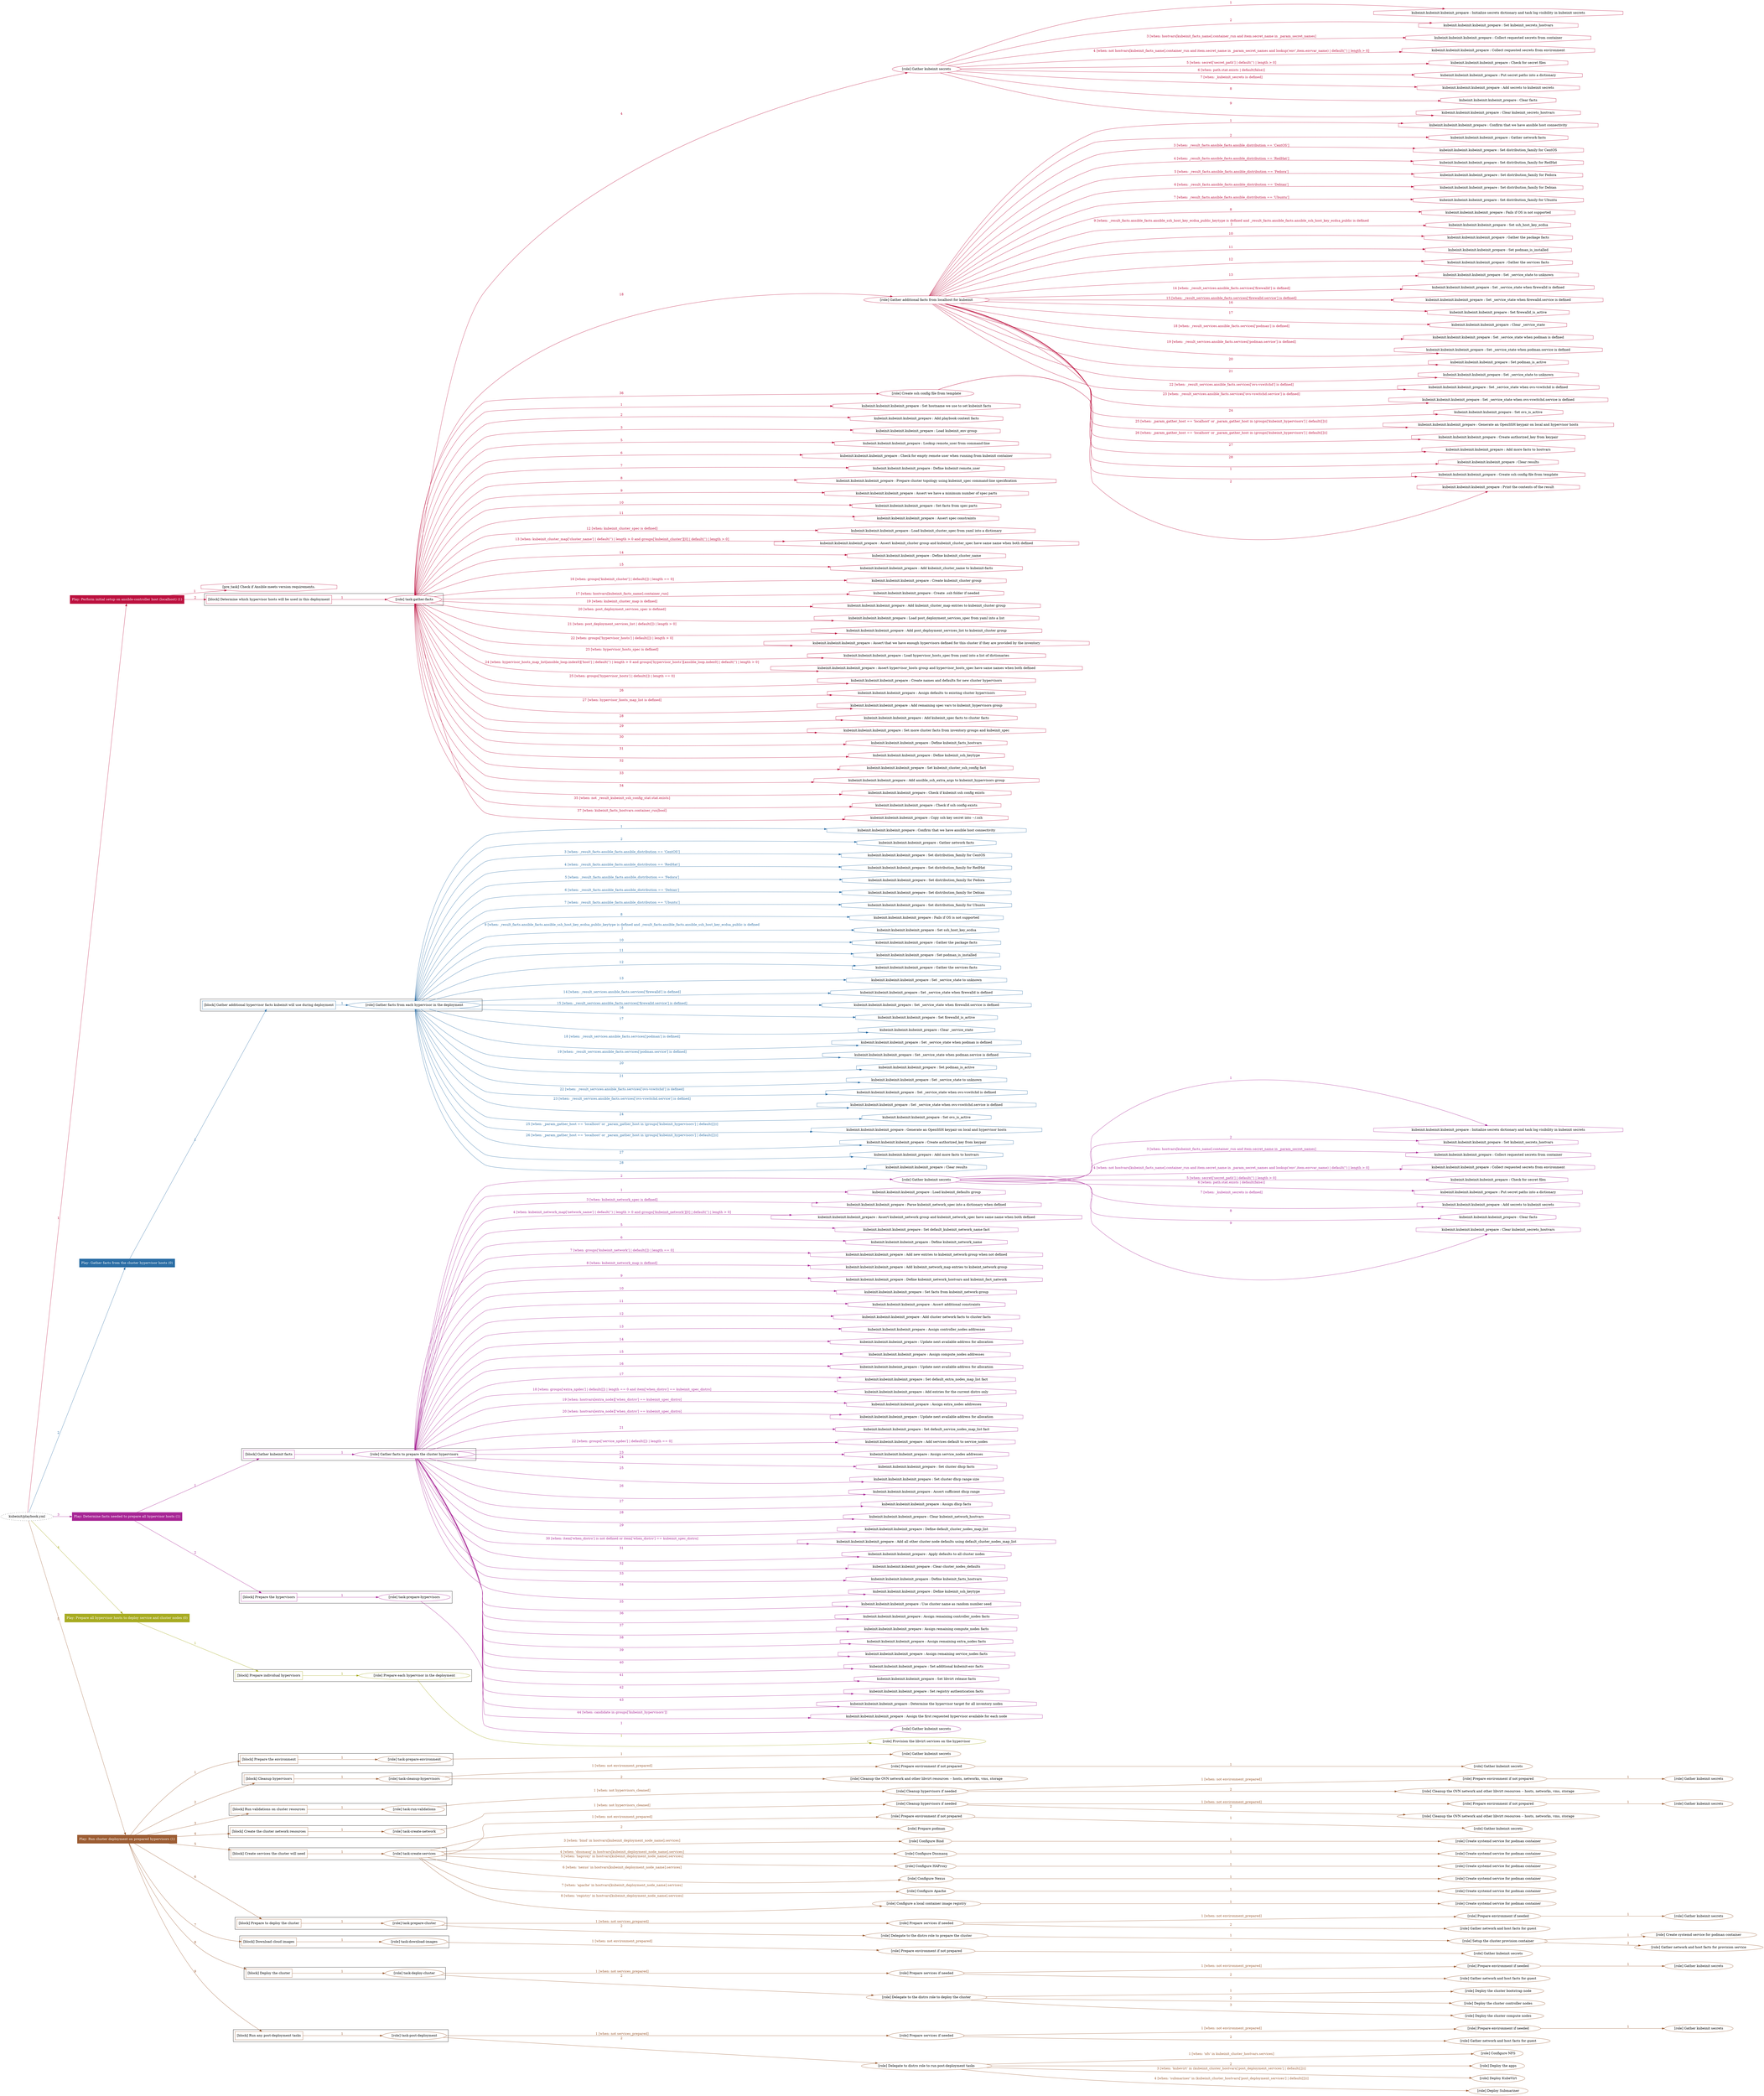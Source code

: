 digraph {
	graph [concentrate=true ordering=in rankdir=LR ratio=fill]
	edge [esep=5 sep=10]
	"kubeinit/playbook.yml" [URL="/home/runner/work/kubeinit/kubeinit/kubeinit/playbook.yml" id=playbook_8a10fcac style=dotted]
	play_51937625 [label="Play: Perform initial setup on ansible-controller host (localhost) (1)" URL="/home/runner/work/kubeinit/kubeinit/kubeinit/playbook.yml" color="#bc103e" fontcolor="#ffffff" id=play_51937625 shape=box style=filled tooltip=localhost]
	"kubeinit/playbook.yml" -> play_51937625 [label="1 " color="#bc103e" fontcolor="#bc103e" id=edge_737eed15 labeltooltip="1 " tooltip="1 "]
	subgraph "Gather kubeinit secrets" {
		role_406a3eb3 [label="[role] Gather kubeinit secrets" URL="/home/runner/.ansible/collections/ansible_collections/kubeinit/kubeinit/roles/kubeinit_prepare/tasks/build_hypervisors_group.yml" color="#bc103e" id=role_406a3eb3 tooltip="Gather kubeinit secrets"]
		task_5bd5acba [label="kubeinit.kubeinit.kubeinit_prepare : Initialize secrets dictionary and task log visibility in kubeinit secrets" URL="/home/runner/.ansible/collections/ansible_collections/kubeinit/kubeinit/roles/kubeinit_prepare/tasks/gather_kubeinit_secrets.yml" color="#bc103e" id=task_5bd5acba shape=octagon tooltip="kubeinit.kubeinit.kubeinit_prepare : Initialize secrets dictionary and task log visibility in kubeinit secrets"]
		role_406a3eb3 -> task_5bd5acba [label="1 " color="#bc103e" fontcolor="#bc103e" id=edge_d1c62adf labeltooltip="1 " tooltip="1 "]
		task_61364f2c [label="kubeinit.kubeinit.kubeinit_prepare : Set kubeinit_secrets_hostvars" URL="/home/runner/.ansible/collections/ansible_collections/kubeinit/kubeinit/roles/kubeinit_prepare/tasks/gather_kubeinit_secrets.yml" color="#bc103e" id=task_61364f2c shape=octagon tooltip="kubeinit.kubeinit.kubeinit_prepare : Set kubeinit_secrets_hostvars"]
		role_406a3eb3 -> task_61364f2c [label="2 " color="#bc103e" fontcolor="#bc103e" id=edge_2571f594 labeltooltip="2 " tooltip="2 "]
		task_5f18209c [label="kubeinit.kubeinit.kubeinit_prepare : Collect requested secrets from container" URL="/home/runner/.ansible/collections/ansible_collections/kubeinit/kubeinit/roles/kubeinit_prepare/tasks/gather_kubeinit_secrets.yml" color="#bc103e" id=task_5f18209c shape=octagon tooltip="kubeinit.kubeinit.kubeinit_prepare : Collect requested secrets from container"]
		role_406a3eb3 -> task_5f18209c [label="3 [when: hostvars[kubeinit_facts_name].container_run and item.secret_name in _param_secret_names]" color="#bc103e" fontcolor="#bc103e" id=edge_3d128959 labeltooltip="3 [when: hostvars[kubeinit_facts_name].container_run and item.secret_name in _param_secret_names]" tooltip="3 [when: hostvars[kubeinit_facts_name].container_run and item.secret_name in _param_secret_names]"]
		task_16836032 [label="kubeinit.kubeinit.kubeinit_prepare : Collect requested secrets from environment" URL="/home/runner/.ansible/collections/ansible_collections/kubeinit/kubeinit/roles/kubeinit_prepare/tasks/gather_kubeinit_secrets.yml" color="#bc103e" id=task_16836032 shape=octagon tooltip="kubeinit.kubeinit.kubeinit_prepare : Collect requested secrets from environment"]
		role_406a3eb3 -> task_16836032 [label="4 [when: not hostvars[kubeinit_facts_name].container_run and item.secret_name in _param_secret_names and lookup('env',item.envvar_name) | default('') | length > 0]" color="#bc103e" fontcolor="#bc103e" id=edge_a965e295 labeltooltip="4 [when: not hostvars[kubeinit_facts_name].container_run and item.secret_name in _param_secret_names and lookup('env',item.envvar_name) | default('') | length > 0]" tooltip="4 [when: not hostvars[kubeinit_facts_name].container_run and item.secret_name in _param_secret_names and lookup('env',item.envvar_name) | default('') | length > 0]"]
		task_b5ca039f [label="kubeinit.kubeinit.kubeinit_prepare : Check for secret files" URL="/home/runner/.ansible/collections/ansible_collections/kubeinit/kubeinit/roles/kubeinit_prepare/tasks/gather_kubeinit_secrets.yml" color="#bc103e" id=task_b5ca039f shape=octagon tooltip="kubeinit.kubeinit.kubeinit_prepare : Check for secret files"]
		role_406a3eb3 -> task_b5ca039f [label="5 [when: secret['secret_path'] | default('') | length > 0]" color="#bc103e" fontcolor="#bc103e" id=edge_b2290fd7 labeltooltip="5 [when: secret['secret_path'] | default('') | length > 0]" tooltip="5 [when: secret['secret_path'] | default('') | length > 0]"]
		task_ec47eaff [label="kubeinit.kubeinit.kubeinit_prepare : Put secret paths into a dictionary" URL="/home/runner/.ansible/collections/ansible_collections/kubeinit/kubeinit/roles/kubeinit_prepare/tasks/gather_kubeinit_secrets.yml" color="#bc103e" id=task_ec47eaff shape=octagon tooltip="kubeinit.kubeinit.kubeinit_prepare : Put secret paths into a dictionary"]
		role_406a3eb3 -> task_ec47eaff [label="6 [when: path.stat.exists | default(false)]" color="#bc103e" fontcolor="#bc103e" id=edge_ad80b949 labeltooltip="6 [when: path.stat.exists | default(false)]" tooltip="6 [when: path.stat.exists | default(false)]"]
		task_5083fb6d [label="kubeinit.kubeinit.kubeinit_prepare : Add secrets to kubeinit secrets" URL="/home/runner/.ansible/collections/ansible_collections/kubeinit/kubeinit/roles/kubeinit_prepare/tasks/gather_kubeinit_secrets.yml" color="#bc103e" id=task_5083fb6d shape=octagon tooltip="kubeinit.kubeinit.kubeinit_prepare : Add secrets to kubeinit secrets"]
		role_406a3eb3 -> task_5083fb6d [label="7 [when: _kubeinit_secrets is defined]" color="#bc103e" fontcolor="#bc103e" id=edge_70469d51 labeltooltip="7 [when: _kubeinit_secrets is defined]" tooltip="7 [when: _kubeinit_secrets is defined]"]
		task_67f2455b [label="kubeinit.kubeinit.kubeinit_prepare : Clear facts" URL="/home/runner/.ansible/collections/ansible_collections/kubeinit/kubeinit/roles/kubeinit_prepare/tasks/gather_kubeinit_secrets.yml" color="#bc103e" id=task_67f2455b shape=octagon tooltip="kubeinit.kubeinit.kubeinit_prepare : Clear facts"]
		role_406a3eb3 -> task_67f2455b [label="8 " color="#bc103e" fontcolor="#bc103e" id=edge_4b70c1dc labeltooltip="8 " tooltip="8 "]
		task_8e5a4567 [label="kubeinit.kubeinit.kubeinit_prepare : Clear kubeinit_secrets_hostvars" URL="/home/runner/.ansible/collections/ansible_collections/kubeinit/kubeinit/roles/kubeinit_prepare/tasks/gather_kubeinit_secrets.yml" color="#bc103e" id=task_8e5a4567 shape=octagon tooltip="kubeinit.kubeinit.kubeinit_prepare : Clear kubeinit_secrets_hostvars"]
		role_406a3eb3 -> task_8e5a4567 [label="9 " color="#bc103e" fontcolor="#bc103e" id=edge_3a168ed3 labeltooltip="9 " tooltip="9 "]
	}
	subgraph "Gather additional facts from localhost for kubeinit" {
		role_16ac5106 [label="[role] Gather additional facts from localhost for kubeinit" URL="/home/runner/.ansible/collections/ansible_collections/kubeinit/kubeinit/roles/kubeinit_prepare/tasks/build_hypervisors_group.yml" color="#bc103e" id=role_16ac5106 tooltip="Gather additional facts from localhost for kubeinit"]
		task_aeccc1c8 [label="kubeinit.kubeinit.kubeinit_prepare : Confirm that we have ansible host connectivity" URL="/home/runner/.ansible/collections/ansible_collections/kubeinit/kubeinit/roles/kubeinit_prepare/tasks/gather_host_facts.yml" color="#bc103e" id=task_aeccc1c8 shape=octagon tooltip="kubeinit.kubeinit.kubeinit_prepare : Confirm that we have ansible host connectivity"]
		role_16ac5106 -> task_aeccc1c8 [label="1 " color="#bc103e" fontcolor="#bc103e" id=edge_6979a965 labeltooltip="1 " tooltip="1 "]
		task_f6292439 [label="kubeinit.kubeinit.kubeinit_prepare : Gather network facts" URL="/home/runner/.ansible/collections/ansible_collections/kubeinit/kubeinit/roles/kubeinit_prepare/tasks/gather_host_facts.yml" color="#bc103e" id=task_f6292439 shape=octagon tooltip="kubeinit.kubeinit.kubeinit_prepare : Gather network facts"]
		role_16ac5106 -> task_f6292439 [label="2 " color="#bc103e" fontcolor="#bc103e" id=edge_a3bde9b0 labeltooltip="2 " tooltip="2 "]
		task_b6698c8a [label="kubeinit.kubeinit.kubeinit_prepare : Set distribution_family for CentOS" URL="/home/runner/.ansible/collections/ansible_collections/kubeinit/kubeinit/roles/kubeinit_prepare/tasks/gather_host_facts.yml" color="#bc103e" id=task_b6698c8a shape=octagon tooltip="kubeinit.kubeinit.kubeinit_prepare : Set distribution_family for CentOS"]
		role_16ac5106 -> task_b6698c8a [label="3 [when: _result_facts.ansible_facts.ansible_distribution == 'CentOS']" color="#bc103e" fontcolor="#bc103e" id=edge_0575a582 labeltooltip="3 [when: _result_facts.ansible_facts.ansible_distribution == 'CentOS']" tooltip="3 [when: _result_facts.ansible_facts.ansible_distribution == 'CentOS']"]
		task_181253ce [label="kubeinit.kubeinit.kubeinit_prepare : Set distribution_family for RedHat" URL="/home/runner/.ansible/collections/ansible_collections/kubeinit/kubeinit/roles/kubeinit_prepare/tasks/gather_host_facts.yml" color="#bc103e" id=task_181253ce shape=octagon tooltip="kubeinit.kubeinit.kubeinit_prepare : Set distribution_family for RedHat"]
		role_16ac5106 -> task_181253ce [label="4 [when: _result_facts.ansible_facts.ansible_distribution == 'RedHat']" color="#bc103e" fontcolor="#bc103e" id=edge_de336f88 labeltooltip="4 [when: _result_facts.ansible_facts.ansible_distribution == 'RedHat']" tooltip="4 [when: _result_facts.ansible_facts.ansible_distribution == 'RedHat']"]
		task_b3bac7d8 [label="kubeinit.kubeinit.kubeinit_prepare : Set distribution_family for Fedora" URL="/home/runner/.ansible/collections/ansible_collections/kubeinit/kubeinit/roles/kubeinit_prepare/tasks/gather_host_facts.yml" color="#bc103e" id=task_b3bac7d8 shape=octagon tooltip="kubeinit.kubeinit.kubeinit_prepare : Set distribution_family for Fedora"]
		role_16ac5106 -> task_b3bac7d8 [label="5 [when: _result_facts.ansible_facts.ansible_distribution == 'Fedora']" color="#bc103e" fontcolor="#bc103e" id=edge_372fcd0e labeltooltip="5 [when: _result_facts.ansible_facts.ansible_distribution == 'Fedora']" tooltip="5 [when: _result_facts.ansible_facts.ansible_distribution == 'Fedora']"]
		task_77e3f110 [label="kubeinit.kubeinit.kubeinit_prepare : Set distribution_family for Debian" URL="/home/runner/.ansible/collections/ansible_collections/kubeinit/kubeinit/roles/kubeinit_prepare/tasks/gather_host_facts.yml" color="#bc103e" id=task_77e3f110 shape=octagon tooltip="kubeinit.kubeinit.kubeinit_prepare : Set distribution_family for Debian"]
		role_16ac5106 -> task_77e3f110 [label="6 [when: _result_facts.ansible_facts.ansible_distribution == 'Debian']" color="#bc103e" fontcolor="#bc103e" id=edge_e025a3cc labeltooltip="6 [when: _result_facts.ansible_facts.ansible_distribution == 'Debian']" tooltip="6 [when: _result_facts.ansible_facts.ansible_distribution == 'Debian']"]
		task_bf7e9f72 [label="kubeinit.kubeinit.kubeinit_prepare : Set distribution_family for Ubuntu" URL="/home/runner/.ansible/collections/ansible_collections/kubeinit/kubeinit/roles/kubeinit_prepare/tasks/gather_host_facts.yml" color="#bc103e" id=task_bf7e9f72 shape=octagon tooltip="kubeinit.kubeinit.kubeinit_prepare : Set distribution_family for Ubuntu"]
		role_16ac5106 -> task_bf7e9f72 [label="7 [when: _result_facts.ansible_facts.ansible_distribution == 'Ubuntu']" color="#bc103e" fontcolor="#bc103e" id=edge_312724ab labeltooltip="7 [when: _result_facts.ansible_facts.ansible_distribution == 'Ubuntu']" tooltip="7 [when: _result_facts.ansible_facts.ansible_distribution == 'Ubuntu']"]
		task_6ce23815 [label="kubeinit.kubeinit.kubeinit_prepare : Fails if OS is not supported" URL="/home/runner/.ansible/collections/ansible_collections/kubeinit/kubeinit/roles/kubeinit_prepare/tasks/gather_host_facts.yml" color="#bc103e" id=task_6ce23815 shape=octagon tooltip="kubeinit.kubeinit.kubeinit_prepare : Fails if OS is not supported"]
		role_16ac5106 -> task_6ce23815 [label="8 " color="#bc103e" fontcolor="#bc103e" id=edge_5c4f06fc labeltooltip="8 " tooltip="8 "]
		task_b3d8c86b [label="kubeinit.kubeinit.kubeinit_prepare : Set ssh_host_key_ecdsa" URL="/home/runner/.ansible/collections/ansible_collections/kubeinit/kubeinit/roles/kubeinit_prepare/tasks/gather_host_facts.yml" color="#bc103e" id=task_b3d8c86b shape=octagon tooltip="kubeinit.kubeinit.kubeinit_prepare : Set ssh_host_key_ecdsa"]
		role_16ac5106 -> task_b3d8c86b [label="9 [when: _result_facts.ansible_facts.ansible_ssh_host_key_ecdsa_public_keytype is defined and _result_facts.ansible_facts.ansible_ssh_host_key_ecdsa_public is defined
]" color="#bc103e" fontcolor="#bc103e" id=edge_76e48ad0 labeltooltip="9 [when: _result_facts.ansible_facts.ansible_ssh_host_key_ecdsa_public_keytype is defined and _result_facts.ansible_facts.ansible_ssh_host_key_ecdsa_public is defined
]" tooltip="9 [when: _result_facts.ansible_facts.ansible_ssh_host_key_ecdsa_public_keytype is defined and _result_facts.ansible_facts.ansible_ssh_host_key_ecdsa_public is defined
]"]
		task_4116dc66 [label="kubeinit.kubeinit.kubeinit_prepare : Gather the package facts" URL="/home/runner/.ansible/collections/ansible_collections/kubeinit/kubeinit/roles/kubeinit_prepare/tasks/gather_host_facts.yml" color="#bc103e" id=task_4116dc66 shape=octagon tooltip="kubeinit.kubeinit.kubeinit_prepare : Gather the package facts"]
		role_16ac5106 -> task_4116dc66 [label="10 " color="#bc103e" fontcolor="#bc103e" id=edge_76059bea labeltooltip="10 " tooltip="10 "]
		task_a98107a2 [label="kubeinit.kubeinit.kubeinit_prepare : Set podman_is_installed" URL="/home/runner/.ansible/collections/ansible_collections/kubeinit/kubeinit/roles/kubeinit_prepare/tasks/gather_host_facts.yml" color="#bc103e" id=task_a98107a2 shape=octagon tooltip="kubeinit.kubeinit.kubeinit_prepare : Set podman_is_installed"]
		role_16ac5106 -> task_a98107a2 [label="11 " color="#bc103e" fontcolor="#bc103e" id=edge_e5660632 labeltooltip="11 " tooltip="11 "]
		task_8c8719a2 [label="kubeinit.kubeinit.kubeinit_prepare : Gather the services facts" URL="/home/runner/.ansible/collections/ansible_collections/kubeinit/kubeinit/roles/kubeinit_prepare/tasks/gather_host_facts.yml" color="#bc103e" id=task_8c8719a2 shape=octagon tooltip="kubeinit.kubeinit.kubeinit_prepare : Gather the services facts"]
		role_16ac5106 -> task_8c8719a2 [label="12 " color="#bc103e" fontcolor="#bc103e" id=edge_37ec3bd2 labeltooltip="12 " tooltip="12 "]
		task_9812cda5 [label="kubeinit.kubeinit.kubeinit_prepare : Set _service_state to unknown" URL="/home/runner/.ansible/collections/ansible_collections/kubeinit/kubeinit/roles/kubeinit_prepare/tasks/gather_host_facts.yml" color="#bc103e" id=task_9812cda5 shape=octagon tooltip="kubeinit.kubeinit.kubeinit_prepare : Set _service_state to unknown"]
		role_16ac5106 -> task_9812cda5 [label="13 " color="#bc103e" fontcolor="#bc103e" id=edge_01144688 labeltooltip="13 " tooltip="13 "]
		task_c0a0e87f [label="kubeinit.kubeinit.kubeinit_prepare : Set _service_state when firewalld is defined" URL="/home/runner/.ansible/collections/ansible_collections/kubeinit/kubeinit/roles/kubeinit_prepare/tasks/gather_host_facts.yml" color="#bc103e" id=task_c0a0e87f shape=octagon tooltip="kubeinit.kubeinit.kubeinit_prepare : Set _service_state when firewalld is defined"]
		role_16ac5106 -> task_c0a0e87f [label="14 [when: _result_services.ansible_facts.services['firewalld'] is defined]" color="#bc103e" fontcolor="#bc103e" id=edge_6c1d9a14 labeltooltip="14 [when: _result_services.ansible_facts.services['firewalld'] is defined]" tooltip="14 [when: _result_services.ansible_facts.services['firewalld'] is defined]"]
		task_fe0c3147 [label="kubeinit.kubeinit.kubeinit_prepare : Set _service_state when firewalld.service is defined" URL="/home/runner/.ansible/collections/ansible_collections/kubeinit/kubeinit/roles/kubeinit_prepare/tasks/gather_host_facts.yml" color="#bc103e" id=task_fe0c3147 shape=octagon tooltip="kubeinit.kubeinit.kubeinit_prepare : Set _service_state when firewalld.service is defined"]
		role_16ac5106 -> task_fe0c3147 [label="15 [when: _result_services.ansible_facts.services['firewalld.service'] is defined]" color="#bc103e" fontcolor="#bc103e" id=edge_72837e0d labeltooltip="15 [when: _result_services.ansible_facts.services['firewalld.service'] is defined]" tooltip="15 [when: _result_services.ansible_facts.services['firewalld.service'] is defined]"]
		task_dc9d60af [label="kubeinit.kubeinit.kubeinit_prepare : Set firewalld_is_active" URL="/home/runner/.ansible/collections/ansible_collections/kubeinit/kubeinit/roles/kubeinit_prepare/tasks/gather_host_facts.yml" color="#bc103e" id=task_dc9d60af shape=octagon tooltip="kubeinit.kubeinit.kubeinit_prepare : Set firewalld_is_active"]
		role_16ac5106 -> task_dc9d60af [label="16 " color="#bc103e" fontcolor="#bc103e" id=edge_dd106ef2 labeltooltip="16 " tooltip="16 "]
		task_0896d0ea [label="kubeinit.kubeinit.kubeinit_prepare : Clear _service_state" URL="/home/runner/.ansible/collections/ansible_collections/kubeinit/kubeinit/roles/kubeinit_prepare/tasks/gather_host_facts.yml" color="#bc103e" id=task_0896d0ea shape=octagon tooltip="kubeinit.kubeinit.kubeinit_prepare : Clear _service_state"]
		role_16ac5106 -> task_0896d0ea [label="17 " color="#bc103e" fontcolor="#bc103e" id=edge_15dc1c6b labeltooltip="17 " tooltip="17 "]
		task_7aff55e4 [label="kubeinit.kubeinit.kubeinit_prepare : Set _service_state when podman is defined" URL="/home/runner/.ansible/collections/ansible_collections/kubeinit/kubeinit/roles/kubeinit_prepare/tasks/gather_host_facts.yml" color="#bc103e" id=task_7aff55e4 shape=octagon tooltip="kubeinit.kubeinit.kubeinit_prepare : Set _service_state when podman is defined"]
		role_16ac5106 -> task_7aff55e4 [label="18 [when: _result_services.ansible_facts.services['podman'] is defined]" color="#bc103e" fontcolor="#bc103e" id=edge_323322ba labeltooltip="18 [when: _result_services.ansible_facts.services['podman'] is defined]" tooltip="18 [when: _result_services.ansible_facts.services['podman'] is defined]"]
		task_17b6e5bc [label="kubeinit.kubeinit.kubeinit_prepare : Set _service_state when podman.service is defined" URL="/home/runner/.ansible/collections/ansible_collections/kubeinit/kubeinit/roles/kubeinit_prepare/tasks/gather_host_facts.yml" color="#bc103e" id=task_17b6e5bc shape=octagon tooltip="kubeinit.kubeinit.kubeinit_prepare : Set _service_state when podman.service is defined"]
		role_16ac5106 -> task_17b6e5bc [label="19 [when: _result_services.ansible_facts.services['podman.service'] is defined]" color="#bc103e" fontcolor="#bc103e" id=edge_1c9f6d9c labeltooltip="19 [when: _result_services.ansible_facts.services['podman.service'] is defined]" tooltip="19 [when: _result_services.ansible_facts.services['podman.service'] is defined]"]
		task_3fd3e7c6 [label="kubeinit.kubeinit.kubeinit_prepare : Set podman_is_active" URL="/home/runner/.ansible/collections/ansible_collections/kubeinit/kubeinit/roles/kubeinit_prepare/tasks/gather_host_facts.yml" color="#bc103e" id=task_3fd3e7c6 shape=octagon tooltip="kubeinit.kubeinit.kubeinit_prepare : Set podman_is_active"]
		role_16ac5106 -> task_3fd3e7c6 [label="20 " color="#bc103e" fontcolor="#bc103e" id=edge_7111829d labeltooltip="20 " tooltip="20 "]
		task_8729eae5 [label="kubeinit.kubeinit.kubeinit_prepare : Set _service_state to unknown" URL="/home/runner/.ansible/collections/ansible_collections/kubeinit/kubeinit/roles/kubeinit_prepare/tasks/gather_host_facts.yml" color="#bc103e" id=task_8729eae5 shape=octagon tooltip="kubeinit.kubeinit.kubeinit_prepare : Set _service_state to unknown"]
		role_16ac5106 -> task_8729eae5 [label="21 " color="#bc103e" fontcolor="#bc103e" id=edge_48bf4fb5 labeltooltip="21 " tooltip="21 "]
		task_806d5256 [label="kubeinit.kubeinit.kubeinit_prepare : Set _service_state when ovs-vswitchd is defined" URL="/home/runner/.ansible/collections/ansible_collections/kubeinit/kubeinit/roles/kubeinit_prepare/tasks/gather_host_facts.yml" color="#bc103e" id=task_806d5256 shape=octagon tooltip="kubeinit.kubeinit.kubeinit_prepare : Set _service_state when ovs-vswitchd is defined"]
		role_16ac5106 -> task_806d5256 [label="22 [when: _result_services.ansible_facts.services['ovs-vswitchd'] is defined]" color="#bc103e" fontcolor="#bc103e" id=edge_9bde2a4c labeltooltip="22 [when: _result_services.ansible_facts.services['ovs-vswitchd'] is defined]" tooltip="22 [when: _result_services.ansible_facts.services['ovs-vswitchd'] is defined]"]
		task_ebf6ea13 [label="kubeinit.kubeinit.kubeinit_prepare : Set _service_state when ovs-vswitchd.service is defined" URL="/home/runner/.ansible/collections/ansible_collections/kubeinit/kubeinit/roles/kubeinit_prepare/tasks/gather_host_facts.yml" color="#bc103e" id=task_ebf6ea13 shape=octagon tooltip="kubeinit.kubeinit.kubeinit_prepare : Set _service_state when ovs-vswitchd.service is defined"]
		role_16ac5106 -> task_ebf6ea13 [label="23 [when: _result_services.ansible_facts.services['ovs-vswitchd.service'] is defined]" color="#bc103e" fontcolor="#bc103e" id=edge_5dec0d0f labeltooltip="23 [when: _result_services.ansible_facts.services['ovs-vswitchd.service'] is defined]" tooltip="23 [when: _result_services.ansible_facts.services['ovs-vswitchd.service'] is defined]"]
		task_2d091cdb [label="kubeinit.kubeinit.kubeinit_prepare : Set ovs_is_active" URL="/home/runner/.ansible/collections/ansible_collections/kubeinit/kubeinit/roles/kubeinit_prepare/tasks/gather_host_facts.yml" color="#bc103e" id=task_2d091cdb shape=octagon tooltip="kubeinit.kubeinit.kubeinit_prepare : Set ovs_is_active"]
		role_16ac5106 -> task_2d091cdb [label="24 " color="#bc103e" fontcolor="#bc103e" id=edge_e846311e labeltooltip="24 " tooltip="24 "]
		task_944232cf [label="kubeinit.kubeinit.kubeinit_prepare : Generate an OpenSSH keypair on local and hypervisor hosts" URL="/home/runner/.ansible/collections/ansible_collections/kubeinit/kubeinit/roles/kubeinit_prepare/tasks/gather_host_facts.yml" color="#bc103e" id=task_944232cf shape=octagon tooltip="kubeinit.kubeinit.kubeinit_prepare : Generate an OpenSSH keypair on local and hypervisor hosts"]
		role_16ac5106 -> task_944232cf [label="25 [when: _param_gather_host == 'localhost' or _param_gather_host in (groups['kubeinit_hypervisors'] | default([]))]" color="#bc103e" fontcolor="#bc103e" id=edge_4c7bdbcd labeltooltip="25 [when: _param_gather_host == 'localhost' or _param_gather_host in (groups['kubeinit_hypervisors'] | default([]))]" tooltip="25 [when: _param_gather_host == 'localhost' or _param_gather_host in (groups['kubeinit_hypervisors'] | default([]))]"]
		task_1aea82b3 [label="kubeinit.kubeinit.kubeinit_prepare : Create authorized_key from keypair" URL="/home/runner/.ansible/collections/ansible_collections/kubeinit/kubeinit/roles/kubeinit_prepare/tasks/gather_host_facts.yml" color="#bc103e" id=task_1aea82b3 shape=octagon tooltip="kubeinit.kubeinit.kubeinit_prepare : Create authorized_key from keypair"]
		role_16ac5106 -> task_1aea82b3 [label="26 [when: _param_gather_host == 'localhost' or _param_gather_host in (groups['kubeinit_hypervisors'] | default([]))]" color="#bc103e" fontcolor="#bc103e" id=edge_786de778 labeltooltip="26 [when: _param_gather_host == 'localhost' or _param_gather_host in (groups['kubeinit_hypervisors'] | default([]))]" tooltip="26 [when: _param_gather_host == 'localhost' or _param_gather_host in (groups['kubeinit_hypervisors'] | default([]))]"]
		task_3e409d53 [label="kubeinit.kubeinit.kubeinit_prepare : Add more facts to hostvars" URL="/home/runner/.ansible/collections/ansible_collections/kubeinit/kubeinit/roles/kubeinit_prepare/tasks/gather_host_facts.yml" color="#bc103e" id=task_3e409d53 shape=octagon tooltip="kubeinit.kubeinit.kubeinit_prepare : Add more facts to hostvars"]
		role_16ac5106 -> task_3e409d53 [label="27 " color="#bc103e" fontcolor="#bc103e" id=edge_7a6906cc labeltooltip="27 " tooltip="27 "]
		task_13fffa9e [label="kubeinit.kubeinit.kubeinit_prepare : Clear results" URL="/home/runner/.ansible/collections/ansible_collections/kubeinit/kubeinit/roles/kubeinit_prepare/tasks/gather_host_facts.yml" color="#bc103e" id=task_13fffa9e shape=octagon tooltip="kubeinit.kubeinit.kubeinit_prepare : Clear results"]
		role_16ac5106 -> task_13fffa9e [label="28 " color="#bc103e" fontcolor="#bc103e" id=edge_e2505290 labeltooltip="28 " tooltip="28 "]
	}
	subgraph "Create ssh config file from template" {
		role_a65e7d7b [label="[role] Create ssh config file from template" URL="/home/runner/.ansible/collections/ansible_collections/kubeinit/kubeinit/roles/kubeinit_prepare/tasks/build_hypervisors_group.yml" color="#bc103e" id=role_a65e7d7b tooltip="Create ssh config file from template"]
		task_0a611aee [label="kubeinit.kubeinit.kubeinit_prepare : Create ssh config file from template" URL="/home/runner/.ansible/collections/ansible_collections/kubeinit/kubeinit/roles/kubeinit_prepare/tasks/create_host_ssh_config.yml" color="#bc103e" id=task_0a611aee shape=octagon tooltip="kubeinit.kubeinit.kubeinit_prepare : Create ssh config file from template"]
		role_a65e7d7b -> task_0a611aee [label="1 " color="#bc103e" fontcolor="#bc103e" id=edge_dff72358 labeltooltip="1 " tooltip="1 "]
		task_1851b0c1 [label="kubeinit.kubeinit.kubeinit_prepare : Print the contents of the result" URL="/home/runner/.ansible/collections/ansible_collections/kubeinit/kubeinit/roles/kubeinit_prepare/tasks/create_host_ssh_config.yml" color="#bc103e" id=task_1851b0c1 shape=octagon tooltip="kubeinit.kubeinit.kubeinit_prepare : Print the contents of the result"]
		role_a65e7d7b -> task_1851b0c1 [label="2 " color="#bc103e" fontcolor="#bc103e" id=edge_efe9dff1 labeltooltip="2 " tooltip="2 "]
	}
	subgraph "task-gather-facts" {
		role_b9699648 [label="[role] task-gather-facts" URL="/home/runner/work/kubeinit/kubeinit/kubeinit/playbook.yml" color="#bc103e" id=role_b9699648 tooltip="task-gather-facts"]
		task_40a20b27 [label="kubeinit.kubeinit.kubeinit_prepare : Set hostname we use to set kubeinit facts" URL="/home/runner/.ansible/collections/ansible_collections/kubeinit/kubeinit/roles/kubeinit_prepare/tasks/build_hypervisors_group.yml" color="#bc103e" id=task_40a20b27 shape=octagon tooltip="kubeinit.kubeinit.kubeinit_prepare : Set hostname we use to set kubeinit facts"]
		role_b9699648 -> task_40a20b27 [label="1 " color="#bc103e" fontcolor="#bc103e" id=edge_614d2ab9 labeltooltip="1 " tooltip="1 "]
		task_c8693782 [label="kubeinit.kubeinit.kubeinit_prepare : Add playbook context facts" URL="/home/runner/.ansible/collections/ansible_collections/kubeinit/kubeinit/roles/kubeinit_prepare/tasks/build_hypervisors_group.yml" color="#bc103e" id=task_c8693782 shape=octagon tooltip="kubeinit.kubeinit.kubeinit_prepare : Add playbook context facts"]
		role_b9699648 -> task_c8693782 [label="2 " color="#bc103e" fontcolor="#bc103e" id=edge_ff06fa49 labeltooltip="2 " tooltip="2 "]
		task_798a496c [label="kubeinit.kubeinit.kubeinit_prepare : Load kubeinit_env group" URL="/home/runner/.ansible/collections/ansible_collections/kubeinit/kubeinit/roles/kubeinit_prepare/tasks/build_hypervisors_group.yml" color="#bc103e" id=task_798a496c shape=octagon tooltip="kubeinit.kubeinit.kubeinit_prepare : Load kubeinit_env group"]
		role_b9699648 -> task_798a496c [label="3 " color="#bc103e" fontcolor="#bc103e" id=edge_2c2b5c2b labeltooltip="3 " tooltip="3 "]
		role_b9699648 -> role_406a3eb3 [label="4 " color="#bc103e" fontcolor="#bc103e" id=edge_a3c2f90f labeltooltip="4 " tooltip="4 "]
		task_ccea1ed1 [label="kubeinit.kubeinit.kubeinit_prepare : Lookup remote_user from command-line" URL="/home/runner/.ansible/collections/ansible_collections/kubeinit/kubeinit/roles/kubeinit_prepare/tasks/build_hypervisors_group.yml" color="#bc103e" id=task_ccea1ed1 shape=octagon tooltip="kubeinit.kubeinit.kubeinit_prepare : Lookup remote_user from command-line"]
		role_b9699648 -> task_ccea1ed1 [label="5 " color="#bc103e" fontcolor="#bc103e" id=edge_2855982f labeltooltip="5 " tooltip="5 "]
		task_e165c610 [label="kubeinit.kubeinit.kubeinit_prepare : Check for empty remote user when running from kubeinit container" URL="/home/runner/.ansible/collections/ansible_collections/kubeinit/kubeinit/roles/kubeinit_prepare/tasks/build_hypervisors_group.yml" color="#bc103e" id=task_e165c610 shape=octagon tooltip="kubeinit.kubeinit.kubeinit_prepare : Check for empty remote user when running from kubeinit container"]
		role_b9699648 -> task_e165c610 [label="6 " color="#bc103e" fontcolor="#bc103e" id=edge_4bc0df4f labeltooltip="6 " tooltip="6 "]
		task_ef82fa7f [label="kubeinit.kubeinit.kubeinit_prepare : Define kubeinit remote_user" URL="/home/runner/.ansible/collections/ansible_collections/kubeinit/kubeinit/roles/kubeinit_prepare/tasks/build_hypervisors_group.yml" color="#bc103e" id=task_ef82fa7f shape=octagon tooltip="kubeinit.kubeinit.kubeinit_prepare : Define kubeinit remote_user"]
		role_b9699648 -> task_ef82fa7f [label="7 " color="#bc103e" fontcolor="#bc103e" id=edge_ed17c644 labeltooltip="7 " tooltip="7 "]
		task_b82e2f66 [label="kubeinit.kubeinit.kubeinit_prepare : Prepare cluster topology using kubeinit_spec command-line specification" URL="/home/runner/.ansible/collections/ansible_collections/kubeinit/kubeinit/roles/kubeinit_prepare/tasks/build_hypervisors_group.yml" color="#bc103e" id=task_b82e2f66 shape=octagon tooltip="kubeinit.kubeinit.kubeinit_prepare : Prepare cluster topology using kubeinit_spec command-line specification"]
		role_b9699648 -> task_b82e2f66 [label="8 " color="#bc103e" fontcolor="#bc103e" id=edge_b94237cd labeltooltip="8 " tooltip="8 "]
		task_2c3ed078 [label="kubeinit.kubeinit.kubeinit_prepare : Assert we have a minimum number of spec parts" URL="/home/runner/.ansible/collections/ansible_collections/kubeinit/kubeinit/roles/kubeinit_prepare/tasks/build_hypervisors_group.yml" color="#bc103e" id=task_2c3ed078 shape=octagon tooltip="kubeinit.kubeinit.kubeinit_prepare : Assert we have a minimum number of spec parts"]
		role_b9699648 -> task_2c3ed078 [label="9 " color="#bc103e" fontcolor="#bc103e" id=edge_76d7e7bf labeltooltip="9 " tooltip="9 "]
		task_e851c37c [label="kubeinit.kubeinit.kubeinit_prepare : Set facts from spec parts" URL="/home/runner/.ansible/collections/ansible_collections/kubeinit/kubeinit/roles/kubeinit_prepare/tasks/build_hypervisors_group.yml" color="#bc103e" id=task_e851c37c shape=octagon tooltip="kubeinit.kubeinit.kubeinit_prepare : Set facts from spec parts"]
		role_b9699648 -> task_e851c37c [label="10 " color="#bc103e" fontcolor="#bc103e" id=edge_50d5224f labeltooltip="10 " tooltip="10 "]
		task_a374dec7 [label="kubeinit.kubeinit.kubeinit_prepare : Assert spec constraints" URL="/home/runner/.ansible/collections/ansible_collections/kubeinit/kubeinit/roles/kubeinit_prepare/tasks/build_hypervisors_group.yml" color="#bc103e" id=task_a374dec7 shape=octagon tooltip="kubeinit.kubeinit.kubeinit_prepare : Assert spec constraints"]
		role_b9699648 -> task_a374dec7 [label="11 " color="#bc103e" fontcolor="#bc103e" id=edge_a7bf5b81 labeltooltip="11 " tooltip="11 "]
		task_1845c76a [label="kubeinit.kubeinit.kubeinit_prepare : Load kubeinit_cluster_spec from yaml into a dictionary" URL="/home/runner/.ansible/collections/ansible_collections/kubeinit/kubeinit/roles/kubeinit_prepare/tasks/build_hypervisors_group.yml" color="#bc103e" id=task_1845c76a shape=octagon tooltip="kubeinit.kubeinit.kubeinit_prepare : Load kubeinit_cluster_spec from yaml into a dictionary"]
		role_b9699648 -> task_1845c76a [label="12 [when: kubeinit_cluster_spec is defined]" color="#bc103e" fontcolor="#bc103e" id=edge_61745328 labeltooltip="12 [when: kubeinit_cluster_spec is defined]" tooltip="12 [when: kubeinit_cluster_spec is defined]"]
		task_2c0f113c [label="kubeinit.kubeinit.kubeinit_prepare : Assert kubeinit_cluster group and kubeinit_cluster_spec have same name when both defined" URL="/home/runner/.ansible/collections/ansible_collections/kubeinit/kubeinit/roles/kubeinit_prepare/tasks/build_hypervisors_group.yml" color="#bc103e" id=task_2c0f113c shape=octagon tooltip="kubeinit.kubeinit.kubeinit_prepare : Assert kubeinit_cluster group and kubeinit_cluster_spec have same name when both defined"]
		role_b9699648 -> task_2c0f113c [label="13 [when: kubeinit_cluster_map['cluster_name'] | default('') | length > 0 and groups['kubeinit_cluster'][0] | default('') | length > 0]" color="#bc103e" fontcolor="#bc103e" id=edge_a284afbe labeltooltip="13 [when: kubeinit_cluster_map['cluster_name'] | default('') | length > 0 and groups['kubeinit_cluster'][0] | default('') | length > 0]" tooltip="13 [when: kubeinit_cluster_map['cluster_name'] | default('') | length > 0 and groups['kubeinit_cluster'][0] | default('') | length > 0]"]
		task_757be4d4 [label="kubeinit.kubeinit.kubeinit_prepare : Define kubeinit_cluster_name" URL="/home/runner/.ansible/collections/ansible_collections/kubeinit/kubeinit/roles/kubeinit_prepare/tasks/build_hypervisors_group.yml" color="#bc103e" id=task_757be4d4 shape=octagon tooltip="kubeinit.kubeinit.kubeinit_prepare : Define kubeinit_cluster_name"]
		role_b9699648 -> task_757be4d4 [label="14 " color="#bc103e" fontcolor="#bc103e" id=edge_f02ebafb labeltooltip="14 " tooltip="14 "]
		task_a2e6036d [label="kubeinit.kubeinit.kubeinit_prepare : Add kubeinit_cluster_name to kubeinit-facts" URL="/home/runner/.ansible/collections/ansible_collections/kubeinit/kubeinit/roles/kubeinit_prepare/tasks/build_hypervisors_group.yml" color="#bc103e" id=task_a2e6036d shape=octagon tooltip="kubeinit.kubeinit.kubeinit_prepare : Add kubeinit_cluster_name to kubeinit-facts"]
		role_b9699648 -> task_a2e6036d [label="15 " color="#bc103e" fontcolor="#bc103e" id=edge_ab6a5f0c labeltooltip="15 " tooltip="15 "]
		task_bc903a15 [label="kubeinit.kubeinit.kubeinit_prepare : Create kubeinit_cluster group" URL="/home/runner/.ansible/collections/ansible_collections/kubeinit/kubeinit/roles/kubeinit_prepare/tasks/build_hypervisors_group.yml" color="#bc103e" id=task_bc903a15 shape=octagon tooltip="kubeinit.kubeinit.kubeinit_prepare : Create kubeinit_cluster group"]
		role_b9699648 -> task_bc903a15 [label="16 [when: groups['kubeinit_cluster'] | default([]) | length == 0]" color="#bc103e" fontcolor="#bc103e" id=edge_c7bd434e labeltooltip="16 [when: groups['kubeinit_cluster'] | default([]) | length == 0]" tooltip="16 [when: groups['kubeinit_cluster'] | default([]) | length == 0]"]
		task_838159ba [label="kubeinit.kubeinit.kubeinit_prepare : Create .ssh folder if needed" URL="/home/runner/.ansible/collections/ansible_collections/kubeinit/kubeinit/roles/kubeinit_prepare/tasks/build_hypervisors_group.yml" color="#bc103e" id=task_838159ba shape=octagon tooltip="kubeinit.kubeinit.kubeinit_prepare : Create .ssh folder if needed"]
		role_b9699648 -> task_838159ba [label="17 [when: hostvars[kubeinit_facts_name].container_run]" color="#bc103e" fontcolor="#bc103e" id=edge_bb8c2e38 labeltooltip="17 [when: hostvars[kubeinit_facts_name].container_run]" tooltip="17 [when: hostvars[kubeinit_facts_name].container_run]"]
		role_b9699648 -> role_16ac5106 [label="18 " color="#bc103e" fontcolor="#bc103e" id=edge_ca01a107 labeltooltip="18 " tooltip="18 "]
		task_a0a15d00 [label="kubeinit.kubeinit.kubeinit_prepare : Add kubeinit_cluster_map entries to kubeinit_cluster group" URL="/home/runner/.ansible/collections/ansible_collections/kubeinit/kubeinit/roles/kubeinit_prepare/tasks/build_hypervisors_group.yml" color="#bc103e" id=task_a0a15d00 shape=octagon tooltip="kubeinit.kubeinit.kubeinit_prepare : Add kubeinit_cluster_map entries to kubeinit_cluster group"]
		role_b9699648 -> task_a0a15d00 [label="19 [when: kubeinit_cluster_map is defined]" color="#bc103e" fontcolor="#bc103e" id=edge_6059da56 labeltooltip="19 [when: kubeinit_cluster_map is defined]" tooltip="19 [when: kubeinit_cluster_map is defined]"]
		task_3341c24f [label="kubeinit.kubeinit.kubeinit_prepare : Load post_deployment_services_spec from yaml into a list" URL="/home/runner/.ansible/collections/ansible_collections/kubeinit/kubeinit/roles/kubeinit_prepare/tasks/build_hypervisors_group.yml" color="#bc103e" id=task_3341c24f shape=octagon tooltip="kubeinit.kubeinit.kubeinit_prepare : Load post_deployment_services_spec from yaml into a list"]
		role_b9699648 -> task_3341c24f [label="20 [when: post_deployment_services_spec is defined]" color="#bc103e" fontcolor="#bc103e" id=edge_735bb171 labeltooltip="20 [when: post_deployment_services_spec is defined]" tooltip="20 [when: post_deployment_services_spec is defined]"]
		task_e9ce0eb6 [label="kubeinit.kubeinit.kubeinit_prepare : Add post_deployment_services_list to kubeinit_cluster group" URL="/home/runner/.ansible/collections/ansible_collections/kubeinit/kubeinit/roles/kubeinit_prepare/tasks/build_hypervisors_group.yml" color="#bc103e" id=task_e9ce0eb6 shape=octagon tooltip="kubeinit.kubeinit.kubeinit_prepare : Add post_deployment_services_list to kubeinit_cluster group"]
		role_b9699648 -> task_e9ce0eb6 [label="21 [when: post_deployment_services_list | default([]) | length > 0]" color="#bc103e" fontcolor="#bc103e" id=edge_1fa67059 labeltooltip="21 [when: post_deployment_services_list | default([]) | length > 0]" tooltip="21 [when: post_deployment_services_list | default([]) | length > 0]"]
		task_c7da0aa5 [label="kubeinit.kubeinit.kubeinit_prepare : Assert that we have enough hypervisors defined for this cluster if they are provided by the inventory" URL="/home/runner/.ansible/collections/ansible_collections/kubeinit/kubeinit/roles/kubeinit_prepare/tasks/build_hypervisors_group.yml" color="#bc103e" id=task_c7da0aa5 shape=octagon tooltip="kubeinit.kubeinit.kubeinit_prepare : Assert that we have enough hypervisors defined for this cluster if they are provided by the inventory"]
		role_b9699648 -> task_c7da0aa5 [label="22 [when: groups['hypervisor_hosts'] | default([]) | length > 0]" color="#bc103e" fontcolor="#bc103e" id=edge_bb500cbd labeltooltip="22 [when: groups['hypervisor_hosts'] | default([]) | length > 0]" tooltip="22 [when: groups['hypervisor_hosts'] | default([]) | length > 0]"]
		task_437359ae [label="kubeinit.kubeinit.kubeinit_prepare : Load hypervisor_hosts_spec from yaml into a list of dictionaries" URL="/home/runner/.ansible/collections/ansible_collections/kubeinit/kubeinit/roles/kubeinit_prepare/tasks/build_hypervisors_group.yml" color="#bc103e" id=task_437359ae shape=octagon tooltip="kubeinit.kubeinit.kubeinit_prepare : Load hypervisor_hosts_spec from yaml into a list of dictionaries"]
		role_b9699648 -> task_437359ae [label="23 [when: hypervisor_hosts_spec is defined]" color="#bc103e" fontcolor="#bc103e" id=edge_6913aaac labeltooltip="23 [when: hypervisor_hosts_spec is defined]" tooltip="23 [when: hypervisor_hosts_spec is defined]"]
		task_0172a734 [label="kubeinit.kubeinit.kubeinit_prepare : Assert hypervisor_hosts group and hypervisor_hosts_spec have same names when both defined" URL="/home/runner/.ansible/collections/ansible_collections/kubeinit/kubeinit/roles/kubeinit_prepare/tasks/build_hypervisors_group.yml" color="#bc103e" id=task_0172a734 shape=octagon tooltip="kubeinit.kubeinit.kubeinit_prepare : Assert hypervisor_hosts group and hypervisor_hosts_spec have same names when both defined"]
		role_b9699648 -> task_0172a734 [label="24 [when: hypervisor_hosts_map_list[ansible_loop.index0]['host'] | default('') | length > 0 and groups['hypervisor_hosts'][ansible_loop.index0] | default('') | length > 0]" color="#bc103e" fontcolor="#bc103e" id=edge_69a77479 labeltooltip="24 [when: hypervisor_hosts_map_list[ansible_loop.index0]['host'] | default('') | length > 0 and groups['hypervisor_hosts'][ansible_loop.index0] | default('') | length > 0]" tooltip="24 [when: hypervisor_hosts_map_list[ansible_loop.index0]['host'] | default('') | length > 0 and groups['hypervisor_hosts'][ansible_loop.index0] | default('') | length > 0]"]
		task_64eaa8ce [label="kubeinit.kubeinit.kubeinit_prepare : Create names and defaults for new cluster hypervisors" URL="/home/runner/.ansible/collections/ansible_collections/kubeinit/kubeinit/roles/kubeinit_prepare/tasks/build_hypervisors_group.yml" color="#bc103e" id=task_64eaa8ce shape=octagon tooltip="kubeinit.kubeinit.kubeinit_prepare : Create names and defaults for new cluster hypervisors"]
		role_b9699648 -> task_64eaa8ce [label="25 [when: groups['hypervisor_hosts'] | default([]) | length == 0]" color="#bc103e" fontcolor="#bc103e" id=edge_b08a0c0a labeltooltip="25 [when: groups['hypervisor_hosts'] | default([]) | length == 0]" tooltip="25 [when: groups['hypervisor_hosts'] | default([]) | length == 0]"]
		task_4ff15872 [label="kubeinit.kubeinit.kubeinit_prepare : Assign defaults to existing cluster hypervisors" URL="/home/runner/.ansible/collections/ansible_collections/kubeinit/kubeinit/roles/kubeinit_prepare/tasks/build_hypervisors_group.yml" color="#bc103e" id=task_4ff15872 shape=octagon tooltip="kubeinit.kubeinit.kubeinit_prepare : Assign defaults to existing cluster hypervisors"]
		role_b9699648 -> task_4ff15872 [label="26 " color="#bc103e" fontcolor="#bc103e" id=edge_612d63e0 labeltooltip="26 " tooltip="26 "]
		task_5e779bcf [label="kubeinit.kubeinit.kubeinit_prepare : Add remaining spec vars to kubeinit_hypervisors group" URL="/home/runner/.ansible/collections/ansible_collections/kubeinit/kubeinit/roles/kubeinit_prepare/tasks/build_hypervisors_group.yml" color="#bc103e" id=task_5e779bcf shape=octagon tooltip="kubeinit.kubeinit.kubeinit_prepare : Add remaining spec vars to kubeinit_hypervisors group"]
		role_b9699648 -> task_5e779bcf [label="27 [when: hypervisor_hosts_map_list is defined]" color="#bc103e" fontcolor="#bc103e" id=edge_fe38106c labeltooltip="27 [when: hypervisor_hosts_map_list is defined]" tooltip="27 [when: hypervisor_hosts_map_list is defined]"]
		task_83a83695 [label="kubeinit.kubeinit.kubeinit_prepare : Add kubeinit_spec facts to cluster facts" URL="/home/runner/.ansible/collections/ansible_collections/kubeinit/kubeinit/roles/kubeinit_prepare/tasks/build_hypervisors_group.yml" color="#bc103e" id=task_83a83695 shape=octagon tooltip="kubeinit.kubeinit.kubeinit_prepare : Add kubeinit_spec facts to cluster facts"]
		role_b9699648 -> task_83a83695 [label="28 " color="#bc103e" fontcolor="#bc103e" id=edge_a3f0a5a7 labeltooltip="28 " tooltip="28 "]
		task_87a6fbd4 [label="kubeinit.kubeinit.kubeinit_prepare : Set more cluster facts from inventory groups and kubeinit_spec" URL="/home/runner/.ansible/collections/ansible_collections/kubeinit/kubeinit/roles/kubeinit_prepare/tasks/build_hypervisors_group.yml" color="#bc103e" id=task_87a6fbd4 shape=octagon tooltip="kubeinit.kubeinit.kubeinit_prepare : Set more cluster facts from inventory groups and kubeinit_spec"]
		role_b9699648 -> task_87a6fbd4 [label="29 " color="#bc103e" fontcolor="#bc103e" id=edge_7156d490 labeltooltip="29 " tooltip="29 "]
		task_76b0aeea [label="kubeinit.kubeinit.kubeinit_prepare : Define kubeinit_facts_hostvars" URL="/home/runner/.ansible/collections/ansible_collections/kubeinit/kubeinit/roles/kubeinit_prepare/tasks/build_hypervisors_group.yml" color="#bc103e" id=task_76b0aeea shape=octagon tooltip="kubeinit.kubeinit.kubeinit_prepare : Define kubeinit_facts_hostvars"]
		role_b9699648 -> task_76b0aeea [label="30 " color="#bc103e" fontcolor="#bc103e" id=edge_aaa8fd21 labeltooltip="30 " tooltip="30 "]
		task_7fb04989 [label="kubeinit.kubeinit.kubeinit_prepare : Define kubeinit_ssh_keytype" URL="/home/runner/.ansible/collections/ansible_collections/kubeinit/kubeinit/roles/kubeinit_prepare/tasks/build_hypervisors_group.yml" color="#bc103e" id=task_7fb04989 shape=octagon tooltip="kubeinit.kubeinit.kubeinit_prepare : Define kubeinit_ssh_keytype"]
		role_b9699648 -> task_7fb04989 [label="31 " color="#bc103e" fontcolor="#bc103e" id=edge_312de487 labeltooltip="31 " tooltip="31 "]
		task_aa2244d8 [label="kubeinit.kubeinit.kubeinit_prepare : Set kubeinit_cluster_ssh_config fact" URL="/home/runner/.ansible/collections/ansible_collections/kubeinit/kubeinit/roles/kubeinit_prepare/tasks/build_hypervisors_group.yml" color="#bc103e" id=task_aa2244d8 shape=octagon tooltip="kubeinit.kubeinit.kubeinit_prepare : Set kubeinit_cluster_ssh_config fact"]
		role_b9699648 -> task_aa2244d8 [label="32 " color="#bc103e" fontcolor="#bc103e" id=edge_9b64173b labeltooltip="32 " tooltip="32 "]
		task_9896bbf9 [label="kubeinit.kubeinit.kubeinit_prepare : Add ansible_ssh_extra_args to kubeinit_hypervisors group" URL="/home/runner/.ansible/collections/ansible_collections/kubeinit/kubeinit/roles/kubeinit_prepare/tasks/build_hypervisors_group.yml" color="#bc103e" id=task_9896bbf9 shape=octagon tooltip="kubeinit.kubeinit.kubeinit_prepare : Add ansible_ssh_extra_args to kubeinit_hypervisors group"]
		role_b9699648 -> task_9896bbf9 [label="33 " color="#bc103e" fontcolor="#bc103e" id=edge_d6caddf5 labeltooltip="33 " tooltip="33 "]
		task_e9b5ce24 [label="kubeinit.kubeinit.kubeinit_prepare : Check if kubeinit ssh config exists" URL="/home/runner/.ansible/collections/ansible_collections/kubeinit/kubeinit/roles/kubeinit_prepare/tasks/build_hypervisors_group.yml" color="#bc103e" id=task_e9b5ce24 shape=octagon tooltip="kubeinit.kubeinit.kubeinit_prepare : Check if kubeinit ssh config exists"]
		role_b9699648 -> task_e9b5ce24 [label="34 " color="#bc103e" fontcolor="#bc103e" id=edge_96370346 labeltooltip="34 " tooltip="34 "]
		task_53d19750 [label="kubeinit.kubeinit.kubeinit_prepare : Check if ssh config exists" URL="/home/runner/.ansible/collections/ansible_collections/kubeinit/kubeinit/roles/kubeinit_prepare/tasks/build_hypervisors_group.yml" color="#bc103e" id=task_53d19750 shape=octagon tooltip="kubeinit.kubeinit.kubeinit_prepare : Check if ssh config exists"]
		role_b9699648 -> task_53d19750 [label="35 [when: not _result_kubeinit_ssh_config_stat.stat.exists]" color="#bc103e" fontcolor="#bc103e" id=edge_dfb6df1f labeltooltip="35 [when: not _result_kubeinit_ssh_config_stat.stat.exists]" tooltip="35 [when: not _result_kubeinit_ssh_config_stat.stat.exists]"]
		role_b9699648 -> role_a65e7d7b [label="36 " color="#bc103e" fontcolor="#bc103e" id=edge_b68adbfb labeltooltip="36 " tooltip="36 "]
		task_8ce3739d [label="kubeinit.kubeinit.kubeinit_prepare : Copy ssh key secret into ~/.ssh" URL="/home/runner/.ansible/collections/ansible_collections/kubeinit/kubeinit/roles/kubeinit_prepare/tasks/build_hypervisors_group.yml" color="#bc103e" id=task_8ce3739d shape=octagon tooltip="kubeinit.kubeinit.kubeinit_prepare : Copy ssh key secret into ~/.ssh"]
		role_b9699648 -> task_8ce3739d [label="37 [when: kubeinit_facts_hostvars.container_run|bool]" color="#bc103e" fontcolor="#bc103e" id=edge_64c6c3f4 labeltooltip="37 [when: kubeinit_facts_hostvars.container_run|bool]" tooltip="37 [when: kubeinit_facts_hostvars.container_run|bool]"]
	}
	subgraph "Play: Perform initial setup on ansible-controller host (localhost) (1)" {
		pre_task_58e9f6a2 [label="[pre_task] Check if Ansible meets version requirements." URL="/home/runner/work/kubeinit/kubeinit/kubeinit/playbook.yml" color="#bc103e" id=pre_task_58e9f6a2 shape=octagon tooltip="Check if Ansible meets version requirements."]
		play_51937625 -> pre_task_58e9f6a2 [label="1 " color="#bc103e" fontcolor="#bc103e" id=edge_cd332255 labeltooltip="1 " tooltip="1 "]
		play_51937625 -> block_d1a25a53 [label=2 color="#bc103e" fontcolor="#bc103e" id=edge_285c8f8e labeltooltip=2 tooltip=2]
		subgraph cluster_block_d1a25a53 {
			block_d1a25a53 [label="[block] Determine which hypervisor hosts will be used in this deployment" URL="/home/runner/work/kubeinit/kubeinit/kubeinit/playbook.yml" color="#bc103e" id=block_d1a25a53 labeltooltip="Determine which hypervisor hosts will be used in this deployment" shape=box tooltip="Determine which hypervisor hosts will be used in this deployment"]
			block_d1a25a53 -> role_b9699648 [label="1 " color="#bc103e" fontcolor="#bc103e" id=edge_0072f234 labeltooltip="1 " tooltip="1 "]
		}
	}
	play_64928d26 [label="Play: Gather facts from the cluster hypervisor hosts (0)" URL="/home/runner/work/kubeinit/kubeinit/kubeinit/playbook.yml" color="#286ca4" fontcolor="#ffffff" id=play_64928d26 shape=box style=filled tooltip="Play: Gather facts from the cluster hypervisor hosts (0)"]
	"kubeinit/playbook.yml" -> play_64928d26 [label="2 " color="#286ca4" fontcolor="#286ca4" id=edge_16079a22 labeltooltip="2 " tooltip="2 "]
	subgraph "Gather facts from each hypervisor in the deployment" {
		role_6c75c320 [label="[role] Gather facts from each hypervisor in the deployment" URL="/home/runner/work/kubeinit/kubeinit/kubeinit/playbook.yml" color="#286ca4" id=role_6c75c320 tooltip="Gather facts from each hypervisor in the deployment"]
		task_3d17fc6f [label="kubeinit.kubeinit.kubeinit_prepare : Confirm that we have ansible host connectivity" URL="/home/runner/.ansible/collections/ansible_collections/kubeinit/kubeinit/roles/kubeinit_prepare/tasks/gather_host_facts.yml" color="#286ca4" id=task_3d17fc6f shape=octagon tooltip="kubeinit.kubeinit.kubeinit_prepare : Confirm that we have ansible host connectivity"]
		role_6c75c320 -> task_3d17fc6f [label="1 " color="#286ca4" fontcolor="#286ca4" id=edge_1f5f05da labeltooltip="1 " tooltip="1 "]
		task_e17b3d06 [label="kubeinit.kubeinit.kubeinit_prepare : Gather network facts" URL="/home/runner/.ansible/collections/ansible_collections/kubeinit/kubeinit/roles/kubeinit_prepare/tasks/gather_host_facts.yml" color="#286ca4" id=task_e17b3d06 shape=octagon tooltip="kubeinit.kubeinit.kubeinit_prepare : Gather network facts"]
		role_6c75c320 -> task_e17b3d06 [label="2 " color="#286ca4" fontcolor="#286ca4" id=edge_7456b774 labeltooltip="2 " tooltip="2 "]
		task_b43edd60 [label="kubeinit.kubeinit.kubeinit_prepare : Set distribution_family for CentOS" URL="/home/runner/.ansible/collections/ansible_collections/kubeinit/kubeinit/roles/kubeinit_prepare/tasks/gather_host_facts.yml" color="#286ca4" id=task_b43edd60 shape=octagon tooltip="kubeinit.kubeinit.kubeinit_prepare : Set distribution_family for CentOS"]
		role_6c75c320 -> task_b43edd60 [label="3 [when: _result_facts.ansible_facts.ansible_distribution == 'CentOS']" color="#286ca4" fontcolor="#286ca4" id=edge_1b59b3a8 labeltooltip="3 [when: _result_facts.ansible_facts.ansible_distribution == 'CentOS']" tooltip="3 [when: _result_facts.ansible_facts.ansible_distribution == 'CentOS']"]
		task_a22c0b02 [label="kubeinit.kubeinit.kubeinit_prepare : Set distribution_family for RedHat" URL="/home/runner/.ansible/collections/ansible_collections/kubeinit/kubeinit/roles/kubeinit_prepare/tasks/gather_host_facts.yml" color="#286ca4" id=task_a22c0b02 shape=octagon tooltip="kubeinit.kubeinit.kubeinit_prepare : Set distribution_family for RedHat"]
		role_6c75c320 -> task_a22c0b02 [label="4 [when: _result_facts.ansible_facts.ansible_distribution == 'RedHat']" color="#286ca4" fontcolor="#286ca4" id=edge_2d9efb49 labeltooltip="4 [when: _result_facts.ansible_facts.ansible_distribution == 'RedHat']" tooltip="4 [when: _result_facts.ansible_facts.ansible_distribution == 'RedHat']"]
		task_ea488485 [label="kubeinit.kubeinit.kubeinit_prepare : Set distribution_family for Fedora" URL="/home/runner/.ansible/collections/ansible_collections/kubeinit/kubeinit/roles/kubeinit_prepare/tasks/gather_host_facts.yml" color="#286ca4" id=task_ea488485 shape=octagon tooltip="kubeinit.kubeinit.kubeinit_prepare : Set distribution_family for Fedora"]
		role_6c75c320 -> task_ea488485 [label="5 [when: _result_facts.ansible_facts.ansible_distribution == 'Fedora']" color="#286ca4" fontcolor="#286ca4" id=edge_42d59e94 labeltooltip="5 [when: _result_facts.ansible_facts.ansible_distribution == 'Fedora']" tooltip="5 [when: _result_facts.ansible_facts.ansible_distribution == 'Fedora']"]
		task_4fd04bd4 [label="kubeinit.kubeinit.kubeinit_prepare : Set distribution_family for Debian" URL="/home/runner/.ansible/collections/ansible_collections/kubeinit/kubeinit/roles/kubeinit_prepare/tasks/gather_host_facts.yml" color="#286ca4" id=task_4fd04bd4 shape=octagon tooltip="kubeinit.kubeinit.kubeinit_prepare : Set distribution_family for Debian"]
		role_6c75c320 -> task_4fd04bd4 [label="6 [when: _result_facts.ansible_facts.ansible_distribution == 'Debian']" color="#286ca4" fontcolor="#286ca4" id=edge_afa5bae5 labeltooltip="6 [when: _result_facts.ansible_facts.ansible_distribution == 'Debian']" tooltip="6 [when: _result_facts.ansible_facts.ansible_distribution == 'Debian']"]
		task_5d81fca8 [label="kubeinit.kubeinit.kubeinit_prepare : Set distribution_family for Ubuntu" URL="/home/runner/.ansible/collections/ansible_collections/kubeinit/kubeinit/roles/kubeinit_prepare/tasks/gather_host_facts.yml" color="#286ca4" id=task_5d81fca8 shape=octagon tooltip="kubeinit.kubeinit.kubeinit_prepare : Set distribution_family for Ubuntu"]
		role_6c75c320 -> task_5d81fca8 [label="7 [when: _result_facts.ansible_facts.ansible_distribution == 'Ubuntu']" color="#286ca4" fontcolor="#286ca4" id=edge_c5433945 labeltooltip="7 [when: _result_facts.ansible_facts.ansible_distribution == 'Ubuntu']" tooltip="7 [when: _result_facts.ansible_facts.ansible_distribution == 'Ubuntu']"]
		task_f98a8fab [label="kubeinit.kubeinit.kubeinit_prepare : Fails if OS is not supported" URL="/home/runner/.ansible/collections/ansible_collections/kubeinit/kubeinit/roles/kubeinit_prepare/tasks/gather_host_facts.yml" color="#286ca4" id=task_f98a8fab shape=octagon tooltip="kubeinit.kubeinit.kubeinit_prepare : Fails if OS is not supported"]
		role_6c75c320 -> task_f98a8fab [label="8 " color="#286ca4" fontcolor="#286ca4" id=edge_ce5e731d labeltooltip="8 " tooltip="8 "]
		task_fafa03b5 [label="kubeinit.kubeinit.kubeinit_prepare : Set ssh_host_key_ecdsa" URL="/home/runner/.ansible/collections/ansible_collections/kubeinit/kubeinit/roles/kubeinit_prepare/tasks/gather_host_facts.yml" color="#286ca4" id=task_fafa03b5 shape=octagon tooltip="kubeinit.kubeinit.kubeinit_prepare : Set ssh_host_key_ecdsa"]
		role_6c75c320 -> task_fafa03b5 [label="9 [when: _result_facts.ansible_facts.ansible_ssh_host_key_ecdsa_public_keytype is defined and _result_facts.ansible_facts.ansible_ssh_host_key_ecdsa_public is defined
]" color="#286ca4" fontcolor="#286ca4" id=edge_38c21212 labeltooltip="9 [when: _result_facts.ansible_facts.ansible_ssh_host_key_ecdsa_public_keytype is defined and _result_facts.ansible_facts.ansible_ssh_host_key_ecdsa_public is defined
]" tooltip="9 [when: _result_facts.ansible_facts.ansible_ssh_host_key_ecdsa_public_keytype is defined and _result_facts.ansible_facts.ansible_ssh_host_key_ecdsa_public is defined
]"]
		task_064a6a9f [label="kubeinit.kubeinit.kubeinit_prepare : Gather the package facts" URL="/home/runner/.ansible/collections/ansible_collections/kubeinit/kubeinit/roles/kubeinit_prepare/tasks/gather_host_facts.yml" color="#286ca4" id=task_064a6a9f shape=octagon tooltip="kubeinit.kubeinit.kubeinit_prepare : Gather the package facts"]
		role_6c75c320 -> task_064a6a9f [label="10 " color="#286ca4" fontcolor="#286ca4" id=edge_1ea3bacb labeltooltip="10 " tooltip="10 "]
		task_3b9bf05f [label="kubeinit.kubeinit.kubeinit_prepare : Set podman_is_installed" URL="/home/runner/.ansible/collections/ansible_collections/kubeinit/kubeinit/roles/kubeinit_prepare/tasks/gather_host_facts.yml" color="#286ca4" id=task_3b9bf05f shape=octagon tooltip="kubeinit.kubeinit.kubeinit_prepare : Set podman_is_installed"]
		role_6c75c320 -> task_3b9bf05f [label="11 " color="#286ca4" fontcolor="#286ca4" id=edge_dfd04adb labeltooltip="11 " tooltip="11 "]
		task_e80ee971 [label="kubeinit.kubeinit.kubeinit_prepare : Gather the services facts" URL="/home/runner/.ansible/collections/ansible_collections/kubeinit/kubeinit/roles/kubeinit_prepare/tasks/gather_host_facts.yml" color="#286ca4" id=task_e80ee971 shape=octagon tooltip="kubeinit.kubeinit.kubeinit_prepare : Gather the services facts"]
		role_6c75c320 -> task_e80ee971 [label="12 " color="#286ca4" fontcolor="#286ca4" id=edge_d1952af2 labeltooltip="12 " tooltip="12 "]
		task_019e562c [label="kubeinit.kubeinit.kubeinit_prepare : Set _service_state to unknown" URL="/home/runner/.ansible/collections/ansible_collections/kubeinit/kubeinit/roles/kubeinit_prepare/tasks/gather_host_facts.yml" color="#286ca4" id=task_019e562c shape=octagon tooltip="kubeinit.kubeinit.kubeinit_prepare : Set _service_state to unknown"]
		role_6c75c320 -> task_019e562c [label="13 " color="#286ca4" fontcolor="#286ca4" id=edge_dcce816d labeltooltip="13 " tooltip="13 "]
		task_1bbd0234 [label="kubeinit.kubeinit.kubeinit_prepare : Set _service_state when firewalld is defined" URL="/home/runner/.ansible/collections/ansible_collections/kubeinit/kubeinit/roles/kubeinit_prepare/tasks/gather_host_facts.yml" color="#286ca4" id=task_1bbd0234 shape=octagon tooltip="kubeinit.kubeinit.kubeinit_prepare : Set _service_state when firewalld is defined"]
		role_6c75c320 -> task_1bbd0234 [label="14 [when: _result_services.ansible_facts.services['firewalld'] is defined]" color="#286ca4" fontcolor="#286ca4" id=edge_c9b3f7dd labeltooltip="14 [when: _result_services.ansible_facts.services['firewalld'] is defined]" tooltip="14 [when: _result_services.ansible_facts.services['firewalld'] is defined]"]
		task_2a557097 [label="kubeinit.kubeinit.kubeinit_prepare : Set _service_state when firewalld.service is defined" URL="/home/runner/.ansible/collections/ansible_collections/kubeinit/kubeinit/roles/kubeinit_prepare/tasks/gather_host_facts.yml" color="#286ca4" id=task_2a557097 shape=octagon tooltip="kubeinit.kubeinit.kubeinit_prepare : Set _service_state when firewalld.service is defined"]
		role_6c75c320 -> task_2a557097 [label="15 [when: _result_services.ansible_facts.services['firewalld.service'] is defined]" color="#286ca4" fontcolor="#286ca4" id=edge_8837b00d labeltooltip="15 [when: _result_services.ansible_facts.services['firewalld.service'] is defined]" tooltip="15 [when: _result_services.ansible_facts.services['firewalld.service'] is defined]"]
		task_405e9187 [label="kubeinit.kubeinit.kubeinit_prepare : Set firewalld_is_active" URL="/home/runner/.ansible/collections/ansible_collections/kubeinit/kubeinit/roles/kubeinit_prepare/tasks/gather_host_facts.yml" color="#286ca4" id=task_405e9187 shape=octagon tooltip="kubeinit.kubeinit.kubeinit_prepare : Set firewalld_is_active"]
		role_6c75c320 -> task_405e9187 [label="16 " color="#286ca4" fontcolor="#286ca4" id=edge_bb3b8782 labeltooltip="16 " tooltip="16 "]
		task_975a6275 [label="kubeinit.kubeinit.kubeinit_prepare : Clear _service_state" URL="/home/runner/.ansible/collections/ansible_collections/kubeinit/kubeinit/roles/kubeinit_prepare/tasks/gather_host_facts.yml" color="#286ca4" id=task_975a6275 shape=octagon tooltip="kubeinit.kubeinit.kubeinit_prepare : Clear _service_state"]
		role_6c75c320 -> task_975a6275 [label="17 " color="#286ca4" fontcolor="#286ca4" id=edge_9b1d86e3 labeltooltip="17 " tooltip="17 "]
		task_4ac0cddb [label="kubeinit.kubeinit.kubeinit_prepare : Set _service_state when podman is defined" URL="/home/runner/.ansible/collections/ansible_collections/kubeinit/kubeinit/roles/kubeinit_prepare/tasks/gather_host_facts.yml" color="#286ca4" id=task_4ac0cddb shape=octagon tooltip="kubeinit.kubeinit.kubeinit_prepare : Set _service_state when podman is defined"]
		role_6c75c320 -> task_4ac0cddb [label="18 [when: _result_services.ansible_facts.services['podman'] is defined]" color="#286ca4" fontcolor="#286ca4" id=edge_5e725b50 labeltooltip="18 [when: _result_services.ansible_facts.services['podman'] is defined]" tooltip="18 [when: _result_services.ansible_facts.services['podman'] is defined]"]
		task_ee527f18 [label="kubeinit.kubeinit.kubeinit_prepare : Set _service_state when podman.service is defined" URL="/home/runner/.ansible/collections/ansible_collections/kubeinit/kubeinit/roles/kubeinit_prepare/tasks/gather_host_facts.yml" color="#286ca4" id=task_ee527f18 shape=octagon tooltip="kubeinit.kubeinit.kubeinit_prepare : Set _service_state when podman.service is defined"]
		role_6c75c320 -> task_ee527f18 [label="19 [when: _result_services.ansible_facts.services['podman.service'] is defined]" color="#286ca4" fontcolor="#286ca4" id=edge_9e7a842f labeltooltip="19 [when: _result_services.ansible_facts.services['podman.service'] is defined]" tooltip="19 [when: _result_services.ansible_facts.services['podman.service'] is defined]"]
		task_3f456b96 [label="kubeinit.kubeinit.kubeinit_prepare : Set podman_is_active" URL="/home/runner/.ansible/collections/ansible_collections/kubeinit/kubeinit/roles/kubeinit_prepare/tasks/gather_host_facts.yml" color="#286ca4" id=task_3f456b96 shape=octagon tooltip="kubeinit.kubeinit.kubeinit_prepare : Set podman_is_active"]
		role_6c75c320 -> task_3f456b96 [label="20 " color="#286ca4" fontcolor="#286ca4" id=edge_e39534f1 labeltooltip="20 " tooltip="20 "]
		task_795ce7dc [label="kubeinit.kubeinit.kubeinit_prepare : Set _service_state to unknown" URL="/home/runner/.ansible/collections/ansible_collections/kubeinit/kubeinit/roles/kubeinit_prepare/tasks/gather_host_facts.yml" color="#286ca4" id=task_795ce7dc shape=octagon tooltip="kubeinit.kubeinit.kubeinit_prepare : Set _service_state to unknown"]
		role_6c75c320 -> task_795ce7dc [label="21 " color="#286ca4" fontcolor="#286ca4" id=edge_c155e9f9 labeltooltip="21 " tooltip="21 "]
		task_3036c852 [label="kubeinit.kubeinit.kubeinit_prepare : Set _service_state when ovs-vswitchd is defined" URL="/home/runner/.ansible/collections/ansible_collections/kubeinit/kubeinit/roles/kubeinit_prepare/tasks/gather_host_facts.yml" color="#286ca4" id=task_3036c852 shape=octagon tooltip="kubeinit.kubeinit.kubeinit_prepare : Set _service_state when ovs-vswitchd is defined"]
		role_6c75c320 -> task_3036c852 [label="22 [when: _result_services.ansible_facts.services['ovs-vswitchd'] is defined]" color="#286ca4" fontcolor="#286ca4" id=edge_7076dd39 labeltooltip="22 [when: _result_services.ansible_facts.services['ovs-vswitchd'] is defined]" tooltip="22 [when: _result_services.ansible_facts.services['ovs-vswitchd'] is defined]"]
		task_e2e4532c [label="kubeinit.kubeinit.kubeinit_prepare : Set _service_state when ovs-vswitchd.service is defined" URL="/home/runner/.ansible/collections/ansible_collections/kubeinit/kubeinit/roles/kubeinit_prepare/tasks/gather_host_facts.yml" color="#286ca4" id=task_e2e4532c shape=octagon tooltip="kubeinit.kubeinit.kubeinit_prepare : Set _service_state when ovs-vswitchd.service is defined"]
		role_6c75c320 -> task_e2e4532c [label="23 [when: _result_services.ansible_facts.services['ovs-vswitchd.service'] is defined]" color="#286ca4" fontcolor="#286ca4" id=edge_d5283dd3 labeltooltip="23 [when: _result_services.ansible_facts.services['ovs-vswitchd.service'] is defined]" tooltip="23 [when: _result_services.ansible_facts.services['ovs-vswitchd.service'] is defined]"]
		task_bdc967b0 [label="kubeinit.kubeinit.kubeinit_prepare : Set ovs_is_active" URL="/home/runner/.ansible/collections/ansible_collections/kubeinit/kubeinit/roles/kubeinit_prepare/tasks/gather_host_facts.yml" color="#286ca4" id=task_bdc967b0 shape=octagon tooltip="kubeinit.kubeinit.kubeinit_prepare : Set ovs_is_active"]
		role_6c75c320 -> task_bdc967b0 [label="24 " color="#286ca4" fontcolor="#286ca4" id=edge_a9df3f00 labeltooltip="24 " tooltip="24 "]
		task_b8f14536 [label="kubeinit.kubeinit.kubeinit_prepare : Generate an OpenSSH keypair on local and hypervisor hosts" URL="/home/runner/.ansible/collections/ansible_collections/kubeinit/kubeinit/roles/kubeinit_prepare/tasks/gather_host_facts.yml" color="#286ca4" id=task_b8f14536 shape=octagon tooltip="kubeinit.kubeinit.kubeinit_prepare : Generate an OpenSSH keypair on local and hypervisor hosts"]
		role_6c75c320 -> task_b8f14536 [label="25 [when: _param_gather_host == 'localhost' or _param_gather_host in (groups['kubeinit_hypervisors'] | default([]))]" color="#286ca4" fontcolor="#286ca4" id=edge_c11d74bb labeltooltip="25 [when: _param_gather_host == 'localhost' or _param_gather_host in (groups['kubeinit_hypervisors'] | default([]))]" tooltip="25 [when: _param_gather_host == 'localhost' or _param_gather_host in (groups['kubeinit_hypervisors'] | default([]))]"]
		task_b350a010 [label="kubeinit.kubeinit.kubeinit_prepare : Create authorized_key from keypair" URL="/home/runner/.ansible/collections/ansible_collections/kubeinit/kubeinit/roles/kubeinit_prepare/tasks/gather_host_facts.yml" color="#286ca4" id=task_b350a010 shape=octagon tooltip="kubeinit.kubeinit.kubeinit_prepare : Create authorized_key from keypair"]
		role_6c75c320 -> task_b350a010 [label="26 [when: _param_gather_host == 'localhost' or _param_gather_host in (groups['kubeinit_hypervisors'] | default([]))]" color="#286ca4" fontcolor="#286ca4" id=edge_414883c3 labeltooltip="26 [when: _param_gather_host == 'localhost' or _param_gather_host in (groups['kubeinit_hypervisors'] | default([]))]" tooltip="26 [when: _param_gather_host == 'localhost' or _param_gather_host in (groups['kubeinit_hypervisors'] | default([]))]"]
		task_c2d900d1 [label="kubeinit.kubeinit.kubeinit_prepare : Add more facts to hostvars" URL="/home/runner/.ansible/collections/ansible_collections/kubeinit/kubeinit/roles/kubeinit_prepare/tasks/gather_host_facts.yml" color="#286ca4" id=task_c2d900d1 shape=octagon tooltip="kubeinit.kubeinit.kubeinit_prepare : Add more facts to hostvars"]
		role_6c75c320 -> task_c2d900d1 [label="27 " color="#286ca4" fontcolor="#286ca4" id=edge_60edb9c1 labeltooltip="27 " tooltip="27 "]
		task_c7ac4977 [label="kubeinit.kubeinit.kubeinit_prepare : Clear results" URL="/home/runner/.ansible/collections/ansible_collections/kubeinit/kubeinit/roles/kubeinit_prepare/tasks/gather_host_facts.yml" color="#286ca4" id=task_c7ac4977 shape=octagon tooltip="kubeinit.kubeinit.kubeinit_prepare : Clear results"]
		role_6c75c320 -> task_c7ac4977 [label="28 " color="#286ca4" fontcolor="#286ca4" id=edge_8e6a70dd labeltooltip="28 " tooltip="28 "]
	}
	subgraph "Play: Gather facts from the cluster hypervisor hosts (0)" {
		play_64928d26 -> block_703f94f9 [label=1 color="#286ca4" fontcolor="#286ca4" id=edge_6e83fab8 labeltooltip=1 tooltip=1]
		subgraph cluster_block_703f94f9 {
			block_703f94f9 [label="[block] Gather additional hypervisor facts kubeinit will use during deployment" URL="/home/runner/work/kubeinit/kubeinit/kubeinit/playbook.yml" color="#286ca4" id=block_703f94f9 labeltooltip="Gather additional hypervisor facts kubeinit will use during deployment" shape=box tooltip="Gather additional hypervisor facts kubeinit will use during deployment"]
			block_703f94f9 -> role_6c75c320 [label="1 " color="#286ca4" fontcolor="#286ca4" id=edge_61274dd9 labeltooltip="1 " tooltip="1 "]
		}
	}
	play_e725455d [label="Play: Determine facts needed to prepare all hypervisor hosts (1)" URL="/home/runner/work/kubeinit/kubeinit/kubeinit/playbook.yml" color="#a72595" fontcolor="#ffffff" id=play_e725455d shape=box style=filled tooltip=localhost]
	"kubeinit/playbook.yml" -> play_e725455d [label="3 " color="#a72595" fontcolor="#a72595" id=edge_7e53840b labeltooltip="3 " tooltip="3 "]
	subgraph "Gather kubeinit secrets" {
		role_2ccdb359 [label="[role] Gather kubeinit secrets" URL="/home/runner/.ansible/collections/ansible_collections/kubeinit/kubeinit/roles/kubeinit_prepare/tasks/gather_kubeinit_facts.yml" color="#a72595" id=role_2ccdb359 tooltip="Gather kubeinit secrets"]
		task_c91626c2 [label="kubeinit.kubeinit.kubeinit_prepare : Initialize secrets dictionary and task log visibility in kubeinit secrets" URL="/home/runner/.ansible/collections/ansible_collections/kubeinit/kubeinit/roles/kubeinit_prepare/tasks/gather_kubeinit_secrets.yml" color="#a72595" id=task_c91626c2 shape=octagon tooltip="kubeinit.kubeinit.kubeinit_prepare : Initialize secrets dictionary and task log visibility in kubeinit secrets"]
		role_2ccdb359 -> task_c91626c2 [label="1 " color="#a72595" fontcolor="#a72595" id=edge_5051c5fc labeltooltip="1 " tooltip="1 "]
		task_b9fc95bf [label="kubeinit.kubeinit.kubeinit_prepare : Set kubeinit_secrets_hostvars" URL="/home/runner/.ansible/collections/ansible_collections/kubeinit/kubeinit/roles/kubeinit_prepare/tasks/gather_kubeinit_secrets.yml" color="#a72595" id=task_b9fc95bf shape=octagon tooltip="kubeinit.kubeinit.kubeinit_prepare : Set kubeinit_secrets_hostvars"]
		role_2ccdb359 -> task_b9fc95bf [label="2 " color="#a72595" fontcolor="#a72595" id=edge_654b3e35 labeltooltip="2 " tooltip="2 "]
		task_5c34b462 [label="kubeinit.kubeinit.kubeinit_prepare : Collect requested secrets from container" URL="/home/runner/.ansible/collections/ansible_collections/kubeinit/kubeinit/roles/kubeinit_prepare/tasks/gather_kubeinit_secrets.yml" color="#a72595" id=task_5c34b462 shape=octagon tooltip="kubeinit.kubeinit.kubeinit_prepare : Collect requested secrets from container"]
		role_2ccdb359 -> task_5c34b462 [label="3 [when: hostvars[kubeinit_facts_name].container_run and item.secret_name in _param_secret_names]" color="#a72595" fontcolor="#a72595" id=edge_8b5042e7 labeltooltip="3 [when: hostvars[kubeinit_facts_name].container_run and item.secret_name in _param_secret_names]" tooltip="3 [when: hostvars[kubeinit_facts_name].container_run and item.secret_name in _param_secret_names]"]
		task_f71cdaec [label="kubeinit.kubeinit.kubeinit_prepare : Collect requested secrets from environment" URL="/home/runner/.ansible/collections/ansible_collections/kubeinit/kubeinit/roles/kubeinit_prepare/tasks/gather_kubeinit_secrets.yml" color="#a72595" id=task_f71cdaec shape=octagon tooltip="kubeinit.kubeinit.kubeinit_prepare : Collect requested secrets from environment"]
		role_2ccdb359 -> task_f71cdaec [label="4 [when: not hostvars[kubeinit_facts_name].container_run and item.secret_name in _param_secret_names and lookup('env',item.envvar_name) | default('') | length > 0]" color="#a72595" fontcolor="#a72595" id=edge_a783b59e labeltooltip="4 [when: not hostvars[kubeinit_facts_name].container_run and item.secret_name in _param_secret_names and lookup('env',item.envvar_name) | default('') | length > 0]" tooltip="4 [when: not hostvars[kubeinit_facts_name].container_run and item.secret_name in _param_secret_names and lookup('env',item.envvar_name) | default('') | length > 0]"]
		task_0d287dce [label="kubeinit.kubeinit.kubeinit_prepare : Check for secret files" URL="/home/runner/.ansible/collections/ansible_collections/kubeinit/kubeinit/roles/kubeinit_prepare/tasks/gather_kubeinit_secrets.yml" color="#a72595" id=task_0d287dce shape=octagon tooltip="kubeinit.kubeinit.kubeinit_prepare : Check for secret files"]
		role_2ccdb359 -> task_0d287dce [label="5 [when: secret['secret_path'] | default('') | length > 0]" color="#a72595" fontcolor="#a72595" id=edge_d9db9a84 labeltooltip="5 [when: secret['secret_path'] | default('') | length > 0]" tooltip="5 [when: secret['secret_path'] | default('') | length > 0]"]
		task_f3a93e35 [label="kubeinit.kubeinit.kubeinit_prepare : Put secret paths into a dictionary" URL="/home/runner/.ansible/collections/ansible_collections/kubeinit/kubeinit/roles/kubeinit_prepare/tasks/gather_kubeinit_secrets.yml" color="#a72595" id=task_f3a93e35 shape=octagon tooltip="kubeinit.kubeinit.kubeinit_prepare : Put secret paths into a dictionary"]
		role_2ccdb359 -> task_f3a93e35 [label="6 [when: path.stat.exists | default(false)]" color="#a72595" fontcolor="#a72595" id=edge_248449d2 labeltooltip="6 [when: path.stat.exists | default(false)]" tooltip="6 [when: path.stat.exists | default(false)]"]
		task_7c99d26b [label="kubeinit.kubeinit.kubeinit_prepare : Add secrets to kubeinit secrets" URL="/home/runner/.ansible/collections/ansible_collections/kubeinit/kubeinit/roles/kubeinit_prepare/tasks/gather_kubeinit_secrets.yml" color="#a72595" id=task_7c99d26b shape=octagon tooltip="kubeinit.kubeinit.kubeinit_prepare : Add secrets to kubeinit secrets"]
		role_2ccdb359 -> task_7c99d26b [label="7 [when: _kubeinit_secrets is defined]" color="#a72595" fontcolor="#a72595" id=edge_71a3a081 labeltooltip="7 [when: _kubeinit_secrets is defined]" tooltip="7 [when: _kubeinit_secrets is defined]"]
		task_77070c1d [label="kubeinit.kubeinit.kubeinit_prepare : Clear facts" URL="/home/runner/.ansible/collections/ansible_collections/kubeinit/kubeinit/roles/kubeinit_prepare/tasks/gather_kubeinit_secrets.yml" color="#a72595" id=task_77070c1d shape=octagon tooltip="kubeinit.kubeinit.kubeinit_prepare : Clear facts"]
		role_2ccdb359 -> task_77070c1d [label="8 " color="#a72595" fontcolor="#a72595" id=edge_510efcf8 labeltooltip="8 " tooltip="8 "]
		task_27dcf0ac [label="kubeinit.kubeinit.kubeinit_prepare : Clear kubeinit_secrets_hostvars" URL="/home/runner/.ansible/collections/ansible_collections/kubeinit/kubeinit/roles/kubeinit_prepare/tasks/gather_kubeinit_secrets.yml" color="#a72595" id=task_27dcf0ac shape=octagon tooltip="kubeinit.kubeinit.kubeinit_prepare : Clear kubeinit_secrets_hostvars"]
		role_2ccdb359 -> task_27dcf0ac [label="9 " color="#a72595" fontcolor="#a72595" id=edge_0fea251b labeltooltip="9 " tooltip="9 "]
	}
	subgraph "Gather facts to prepare the cluster hypervisors" {
		role_49385274 [label="[role] Gather facts to prepare the cluster hypervisors" URL="/home/runner/work/kubeinit/kubeinit/kubeinit/playbook.yml" color="#a72595" id=role_49385274 tooltip="Gather facts to prepare the cluster hypervisors"]
		task_33478f2f [label="kubeinit.kubeinit.kubeinit_prepare : Load kubeinit_defaults group" URL="/home/runner/.ansible/collections/ansible_collections/kubeinit/kubeinit/roles/kubeinit_prepare/tasks/gather_kubeinit_facts.yml" color="#a72595" id=task_33478f2f shape=octagon tooltip="kubeinit.kubeinit.kubeinit_prepare : Load kubeinit_defaults group"]
		role_49385274 -> task_33478f2f [label="1 " color="#a72595" fontcolor="#a72595" id=edge_dcbb0d75 labeltooltip="1 " tooltip="1 "]
		role_49385274 -> role_2ccdb359 [label="2 " color="#a72595" fontcolor="#a72595" id=edge_350bae28 labeltooltip="2 " tooltip="2 "]
		task_a13919cc [label="kubeinit.kubeinit.kubeinit_prepare : Parse kubeinit_network_spec into a dictionary when defined" URL="/home/runner/.ansible/collections/ansible_collections/kubeinit/kubeinit/roles/kubeinit_prepare/tasks/gather_kubeinit_facts.yml" color="#a72595" id=task_a13919cc shape=octagon tooltip="kubeinit.kubeinit.kubeinit_prepare : Parse kubeinit_network_spec into a dictionary when defined"]
		role_49385274 -> task_a13919cc [label="3 [when: kubeinit_network_spec is defined]" color="#a72595" fontcolor="#a72595" id=edge_d2d1cc75 labeltooltip="3 [when: kubeinit_network_spec is defined]" tooltip="3 [when: kubeinit_network_spec is defined]"]
		task_6f89a527 [label="kubeinit.kubeinit.kubeinit_prepare : Assert kubeinit_network group and kubeinit_network_spec have same name when both defined" URL="/home/runner/.ansible/collections/ansible_collections/kubeinit/kubeinit/roles/kubeinit_prepare/tasks/gather_kubeinit_facts.yml" color="#a72595" id=task_6f89a527 shape=octagon tooltip="kubeinit.kubeinit.kubeinit_prepare : Assert kubeinit_network group and kubeinit_network_spec have same name when both defined"]
		role_49385274 -> task_6f89a527 [label="4 [when: kubeinit_network_map['network_name'] | default('') | length > 0 and groups['kubeinit_network'][0] | default('') | length > 0]" color="#a72595" fontcolor="#a72595" id=edge_dd5e11cd labeltooltip="4 [when: kubeinit_network_map['network_name'] | default('') | length > 0 and groups['kubeinit_network'][0] | default('') | length > 0]" tooltip="4 [when: kubeinit_network_map['network_name'] | default('') | length > 0 and groups['kubeinit_network'][0] | default('') | length > 0]"]
		task_b2beee81 [label="kubeinit.kubeinit.kubeinit_prepare : Set default_kubeinit_network_name fact" URL="/home/runner/.ansible/collections/ansible_collections/kubeinit/kubeinit/roles/kubeinit_prepare/tasks/gather_kubeinit_facts.yml" color="#a72595" id=task_b2beee81 shape=octagon tooltip="kubeinit.kubeinit.kubeinit_prepare : Set default_kubeinit_network_name fact"]
		role_49385274 -> task_b2beee81 [label="5 " color="#a72595" fontcolor="#a72595" id=edge_e07655f5 labeltooltip="5 " tooltip="5 "]
		task_c14160aa [label="kubeinit.kubeinit.kubeinit_prepare : Define kubeinit_network_name" URL="/home/runner/.ansible/collections/ansible_collections/kubeinit/kubeinit/roles/kubeinit_prepare/tasks/gather_kubeinit_facts.yml" color="#a72595" id=task_c14160aa shape=octagon tooltip="kubeinit.kubeinit.kubeinit_prepare : Define kubeinit_network_name"]
		role_49385274 -> task_c14160aa [label="6 " color="#a72595" fontcolor="#a72595" id=edge_daba82c9 labeltooltip="6 " tooltip="6 "]
		task_c4ff8332 [label="kubeinit.kubeinit.kubeinit_prepare : Add new entries to kubeinit_network group when not defined" URL="/home/runner/.ansible/collections/ansible_collections/kubeinit/kubeinit/roles/kubeinit_prepare/tasks/gather_kubeinit_facts.yml" color="#a72595" id=task_c4ff8332 shape=octagon tooltip="kubeinit.kubeinit.kubeinit_prepare : Add new entries to kubeinit_network group when not defined"]
		role_49385274 -> task_c4ff8332 [label="7 [when: groups['kubeinit_network'] | default([]) | length == 0]" color="#a72595" fontcolor="#a72595" id=edge_bbce30b3 labeltooltip="7 [when: groups['kubeinit_network'] | default([]) | length == 0]" tooltip="7 [when: groups['kubeinit_network'] | default([]) | length == 0]"]
		task_55736d0e [label="kubeinit.kubeinit.kubeinit_prepare : Add kubeinit_network_map entries to kubeint_network group" URL="/home/runner/.ansible/collections/ansible_collections/kubeinit/kubeinit/roles/kubeinit_prepare/tasks/gather_kubeinit_facts.yml" color="#a72595" id=task_55736d0e shape=octagon tooltip="kubeinit.kubeinit.kubeinit_prepare : Add kubeinit_network_map entries to kubeint_network group"]
		role_49385274 -> task_55736d0e [label="8 [when: kubeinit_network_map is defined]" color="#a72595" fontcolor="#a72595" id=edge_99f2f50d labeltooltip="8 [when: kubeinit_network_map is defined]" tooltip="8 [when: kubeinit_network_map is defined]"]
		task_9b763f5b [label="kubeinit.kubeinit.kubeinit_prepare : Define kubeinit_network_hostvars and kubeinit_fact_natwork" URL="/home/runner/.ansible/collections/ansible_collections/kubeinit/kubeinit/roles/kubeinit_prepare/tasks/gather_kubeinit_facts.yml" color="#a72595" id=task_9b763f5b shape=octagon tooltip="kubeinit.kubeinit.kubeinit_prepare : Define kubeinit_network_hostvars and kubeinit_fact_natwork"]
		role_49385274 -> task_9b763f5b [label="9 " color="#a72595" fontcolor="#a72595" id=edge_041bccd4 labeltooltip="9 " tooltip="9 "]
		task_8a6b90be [label="kubeinit.kubeinit.kubeinit_prepare : Set facts from kubeinit_network group" URL="/home/runner/.ansible/collections/ansible_collections/kubeinit/kubeinit/roles/kubeinit_prepare/tasks/gather_kubeinit_facts.yml" color="#a72595" id=task_8a6b90be shape=octagon tooltip="kubeinit.kubeinit.kubeinit_prepare : Set facts from kubeinit_network group"]
		role_49385274 -> task_8a6b90be [label="10 " color="#a72595" fontcolor="#a72595" id=edge_2c7bc3c3 labeltooltip="10 " tooltip="10 "]
		task_6be68f2d [label="kubeinit.kubeinit.kubeinit_prepare : Assert additional constraints" URL="/home/runner/.ansible/collections/ansible_collections/kubeinit/kubeinit/roles/kubeinit_prepare/tasks/gather_kubeinit_facts.yml" color="#a72595" id=task_6be68f2d shape=octagon tooltip="kubeinit.kubeinit.kubeinit_prepare : Assert additional constraints"]
		role_49385274 -> task_6be68f2d [label="11 " color="#a72595" fontcolor="#a72595" id=edge_47efb6af labeltooltip="11 " tooltip="11 "]
		task_80f73123 [label="kubeinit.kubeinit.kubeinit_prepare : Add cluster network facts to cluster facts" URL="/home/runner/.ansible/collections/ansible_collections/kubeinit/kubeinit/roles/kubeinit_prepare/tasks/gather_kubeinit_facts.yml" color="#a72595" id=task_80f73123 shape=octagon tooltip="kubeinit.kubeinit.kubeinit_prepare : Add cluster network facts to cluster facts"]
		role_49385274 -> task_80f73123 [label="12 " color="#a72595" fontcolor="#a72595" id=edge_6e8630ed labeltooltip="12 " tooltip="12 "]
		task_57acc652 [label="kubeinit.kubeinit.kubeinit_prepare : Assign controller_nodes addresses" URL="/home/runner/.ansible/collections/ansible_collections/kubeinit/kubeinit/roles/kubeinit_prepare/tasks/gather_kubeinit_facts.yml" color="#a72595" id=task_57acc652 shape=octagon tooltip="kubeinit.kubeinit.kubeinit_prepare : Assign controller_nodes addresses"]
		role_49385274 -> task_57acc652 [label="13 " color="#a72595" fontcolor="#a72595" id=edge_b0ed85c6 labeltooltip="13 " tooltip="13 "]
		task_b6799c10 [label="kubeinit.kubeinit.kubeinit_prepare : Update next available address for allocation" URL="/home/runner/.ansible/collections/ansible_collections/kubeinit/kubeinit/roles/kubeinit_prepare/tasks/gather_kubeinit_facts.yml" color="#a72595" id=task_b6799c10 shape=octagon tooltip="kubeinit.kubeinit.kubeinit_prepare : Update next available address for allocation"]
		role_49385274 -> task_b6799c10 [label="14 " color="#a72595" fontcolor="#a72595" id=edge_9321bc1e labeltooltip="14 " tooltip="14 "]
		task_970979dd [label="kubeinit.kubeinit.kubeinit_prepare : Assign compute_nodes addresses" URL="/home/runner/.ansible/collections/ansible_collections/kubeinit/kubeinit/roles/kubeinit_prepare/tasks/gather_kubeinit_facts.yml" color="#a72595" id=task_970979dd shape=octagon tooltip="kubeinit.kubeinit.kubeinit_prepare : Assign compute_nodes addresses"]
		role_49385274 -> task_970979dd [label="15 " color="#a72595" fontcolor="#a72595" id=edge_af8c4f72 labeltooltip="15 " tooltip="15 "]
		task_45470f8a [label="kubeinit.kubeinit.kubeinit_prepare : Update next available address for allocation" URL="/home/runner/.ansible/collections/ansible_collections/kubeinit/kubeinit/roles/kubeinit_prepare/tasks/gather_kubeinit_facts.yml" color="#a72595" id=task_45470f8a shape=octagon tooltip="kubeinit.kubeinit.kubeinit_prepare : Update next available address for allocation"]
		role_49385274 -> task_45470f8a [label="16 " color="#a72595" fontcolor="#a72595" id=edge_65e2e718 labeltooltip="16 " tooltip="16 "]
		task_163d60bb [label="kubeinit.kubeinit.kubeinit_prepare : Set default_extra_nodes_map_list fact" URL="/home/runner/.ansible/collections/ansible_collections/kubeinit/kubeinit/roles/kubeinit_prepare/tasks/gather_kubeinit_facts.yml" color="#a72595" id=task_163d60bb shape=octagon tooltip="kubeinit.kubeinit.kubeinit_prepare : Set default_extra_nodes_map_list fact"]
		role_49385274 -> task_163d60bb [label="17 " color="#a72595" fontcolor="#a72595" id=edge_0e8a374e labeltooltip="17 " tooltip="17 "]
		task_b5e02215 [label="kubeinit.kubeinit.kubeinit_prepare : Add entries for the current distro only" URL="/home/runner/.ansible/collections/ansible_collections/kubeinit/kubeinit/roles/kubeinit_prepare/tasks/gather_kubeinit_facts.yml" color="#a72595" id=task_b5e02215 shape=octagon tooltip="kubeinit.kubeinit.kubeinit_prepare : Add entries for the current distro only"]
		role_49385274 -> task_b5e02215 [label="18 [when: groups['extra_npdes'] | default([]) | length == 0 and item['when_distro'] == kubeinit_spec_distro]" color="#a72595" fontcolor="#a72595" id=edge_70f1dc0d labeltooltip="18 [when: groups['extra_npdes'] | default([]) | length == 0 and item['when_distro'] == kubeinit_spec_distro]" tooltip="18 [when: groups['extra_npdes'] | default([]) | length == 0 and item['when_distro'] == kubeinit_spec_distro]"]
		task_808d70d1 [label="kubeinit.kubeinit.kubeinit_prepare : Assign extra_nodes addresses" URL="/home/runner/.ansible/collections/ansible_collections/kubeinit/kubeinit/roles/kubeinit_prepare/tasks/gather_kubeinit_facts.yml" color="#a72595" id=task_808d70d1 shape=octagon tooltip="kubeinit.kubeinit.kubeinit_prepare : Assign extra_nodes addresses"]
		role_49385274 -> task_808d70d1 [label="19 [when: hostvars[extra_node]['when_distro'] == kubeinit_spec_distro]" color="#a72595" fontcolor="#a72595" id=edge_18d3fc56 labeltooltip="19 [when: hostvars[extra_node]['when_distro'] == kubeinit_spec_distro]" tooltip="19 [when: hostvars[extra_node]['when_distro'] == kubeinit_spec_distro]"]
		task_696754d7 [label="kubeinit.kubeinit.kubeinit_prepare : Update next available address for allocation" URL="/home/runner/.ansible/collections/ansible_collections/kubeinit/kubeinit/roles/kubeinit_prepare/tasks/gather_kubeinit_facts.yml" color="#a72595" id=task_696754d7 shape=octagon tooltip="kubeinit.kubeinit.kubeinit_prepare : Update next available address for allocation"]
		role_49385274 -> task_696754d7 [label="20 [when: hostvars[extra_node]['when_distro'] == kubeinit_spec_distro]" color="#a72595" fontcolor="#a72595" id=edge_21d5c380 labeltooltip="20 [when: hostvars[extra_node]['when_distro'] == kubeinit_spec_distro]" tooltip="20 [when: hostvars[extra_node]['when_distro'] == kubeinit_spec_distro]"]
		task_f3299a0c [label="kubeinit.kubeinit.kubeinit_prepare : Set default_service_nodes_map_list fact" URL="/home/runner/.ansible/collections/ansible_collections/kubeinit/kubeinit/roles/kubeinit_prepare/tasks/gather_kubeinit_facts.yml" color="#a72595" id=task_f3299a0c shape=octagon tooltip="kubeinit.kubeinit.kubeinit_prepare : Set default_service_nodes_map_list fact"]
		role_49385274 -> task_f3299a0c [label="21 " color="#a72595" fontcolor="#a72595" id=edge_e0de3020 labeltooltip="21 " tooltip="21 "]
		task_ebc59664 [label="kubeinit.kubeinit.kubeinit_prepare : Add services default to service_nodes" URL="/home/runner/.ansible/collections/ansible_collections/kubeinit/kubeinit/roles/kubeinit_prepare/tasks/gather_kubeinit_facts.yml" color="#a72595" id=task_ebc59664 shape=octagon tooltip="kubeinit.kubeinit.kubeinit_prepare : Add services default to service_nodes"]
		role_49385274 -> task_ebc59664 [label="22 [when: groups['service_npdes'] | default([]) | length == 0]" color="#a72595" fontcolor="#a72595" id=edge_7c79062f labeltooltip="22 [when: groups['service_npdes'] | default([]) | length == 0]" tooltip="22 [when: groups['service_npdes'] | default([]) | length == 0]"]
		task_cf184ff0 [label="kubeinit.kubeinit.kubeinit_prepare : Assign service_nodes addresses" URL="/home/runner/.ansible/collections/ansible_collections/kubeinit/kubeinit/roles/kubeinit_prepare/tasks/gather_kubeinit_facts.yml" color="#a72595" id=task_cf184ff0 shape=octagon tooltip="kubeinit.kubeinit.kubeinit_prepare : Assign service_nodes addresses"]
		role_49385274 -> task_cf184ff0 [label="23 " color="#a72595" fontcolor="#a72595" id=edge_f347fa67 labeltooltip="23 " tooltip="23 "]
		task_71e8c083 [label="kubeinit.kubeinit.kubeinit_prepare : Set cluster dhcp facts" URL="/home/runner/.ansible/collections/ansible_collections/kubeinit/kubeinit/roles/kubeinit_prepare/tasks/gather_kubeinit_facts.yml" color="#a72595" id=task_71e8c083 shape=octagon tooltip="kubeinit.kubeinit.kubeinit_prepare : Set cluster dhcp facts"]
		role_49385274 -> task_71e8c083 [label="24 " color="#a72595" fontcolor="#a72595" id=edge_d879e0d8 labeltooltip="24 " tooltip="24 "]
		task_cd5c4183 [label="kubeinit.kubeinit.kubeinit_prepare : Set cluster dhcp range size" URL="/home/runner/.ansible/collections/ansible_collections/kubeinit/kubeinit/roles/kubeinit_prepare/tasks/gather_kubeinit_facts.yml" color="#a72595" id=task_cd5c4183 shape=octagon tooltip="kubeinit.kubeinit.kubeinit_prepare : Set cluster dhcp range size"]
		role_49385274 -> task_cd5c4183 [label="25 " color="#a72595" fontcolor="#a72595" id=edge_f3176566 labeltooltip="25 " tooltip="25 "]
		task_0ec6768a [label="kubeinit.kubeinit.kubeinit_prepare : Assert sufficient dhcp range" URL="/home/runner/.ansible/collections/ansible_collections/kubeinit/kubeinit/roles/kubeinit_prepare/tasks/gather_kubeinit_facts.yml" color="#a72595" id=task_0ec6768a shape=octagon tooltip="kubeinit.kubeinit.kubeinit_prepare : Assert sufficient dhcp range"]
		role_49385274 -> task_0ec6768a [label="26 " color="#a72595" fontcolor="#a72595" id=edge_d103603f labeltooltip="26 " tooltip="26 "]
		task_3e70ffb9 [label="kubeinit.kubeinit.kubeinit_prepare : Assign dhcp facts" URL="/home/runner/.ansible/collections/ansible_collections/kubeinit/kubeinit/roles/kubeinit_prepare/tasks/gather_kubeinit_facts.yml" color="#a72595" id=task_3e70ffb9 shape=octagon tooltip="kubeinit.kubeinit.kubeinit_prepare : Assign dhcp facts"]
		role_49385274 -> task_3e70ffb9 [label="27 " color="#a72595" fontcolor="#a72595" id=edge_198b6318 labeltooltip="27 " tooltip="27 "]
		task_557bbb9c [label="kubeinit.kubeinit.kubeinit_prepare : Clear kubeinit_network_hostvars" URL="/home/runner/.ansible/collections/ansible_collections/kubeinit/kubeinit/roles/kubeinit_prepare/tasks/gather_kubeinit_facts.yml" color="#a72595" id=task_557bbb9c shape=octagon tooltip="kubeinit.kubeinit.kubeinit_prepare : Clear kubeinit_network_hostvars"]
		role_49385274 -> task_557bbb9c [label="28 " color="#a72595" fontcolor="#a72595" id=edge_4fc91e8c labeltooltip="28 " tooltip="28 "]
		task_b4fae236 [label="kubeinit.kubeinit.kubeinit_prepare : Define default_cluster_nodes_map_list" URL="/home/runner/.ansible/collections/ansible_collections/kubeinit/kubeinit/roles/kubeinit_prepare/tasks/gather_kubeinit_facts.yml" color="#a72595" id=task_b4fae236 shape=octagon tooltip="kubeinit.kubeinit.kubeinit_prepare : Define default_cluster_nodes_map_list"]
		role_49385274 -> task_b4fae236 [label="29 " color="#a72595" fontcolor="#a72595" id=edge_d8e8772b labeltooltip="29 " tooltip="29 "]
		task_5a6736c9 [label="kubeinit.kubeinit.kubeinit_prepare : Add all other cluster node defaults using default_cluster_nodes_map_list" URL="/home/runner/.ansible/collections/ansible_collections/kubeinit/kubeinit/roles/kubeinit_prepare/tasks/gather_kubeinit_facts.yml" color="#a72595" id=task_5a6736c9 shape=octagon tooltip="kubeinit.kubeinit.kubeinit_prepare : Add all other cluster node defaults using default_cluster_nodes_map_list"]
		role_49385274 -> task_5a6736c9 [label="30 [when: item['when_distro'] is not defined or item['when_distro'] == kubeinit_spec_distro]" color="#a72595" fontcolor="#a72595" id=edge_20cddf0c labeltooltip="30 [when: item['when_distro'] is not defined or item['when_distro'] == kubeinit_spec_distro]" tooltip="30 [when: item['when_distro'] is not defined or item['when_distro'] == kubeinit_spec_distro]"]
		task_4df0631e [label="kubeinit.kubeinit.kubeinit_prepare : Apply defaults to all cluster nodes" URL="/home/runner/.ansible/collections/ansible_collections/kubeinit/kubeinit/roles/kubeinit_prepare/tasks/gather_kubeinit_facts.yml" color="#a72595" id=task_4df0631e shape=octagon tooltip="kubeinit.kubeinit.kubeinit_prepare : Apply defaults to all cluster nodes"]
		role_49385274 -> task_4df0631e [label="31 " color="#a72595" fontcolor="#a72595" id=edge_bc365d98 labeltooltip="31 " tooltip="31 "]
		task_ae58661b [label="kubeinit.kubeinit.kubeinit_prepare : Clear cluster_nodes_defaults" URL="/home/runner/.ansible/collections/ansible_collections/kubeinit/kubeinit/roles/kubeinit_prepare/tasks/gather_kubeinit_facts.yml" color="#a72595" id=task_ae58661b shape=octagon tooltip="kubeinit.kubeinit.kubeinit_prepare : Clear cluster_nodes_defaults"]
		role_49385274 -> task_ae58661b [label="32 " color="#a72595" fontcolor="#a72595" id=edge_4ff0e5c9 labeltooltip="32 " tooltip="32 "]
		task_d78fc6c6 [label="kubeinit.kubeinit.kubeinit_prepare : Define kubeinit_facts_hostvars" URL="/home/runner/.ansible/collections/ansible_collections/kubeinit/kubeinit/roles/kubeinit_prepare/tasks/gather_kubeinit_facts.yml" color="#a72595" id=task_d78fc6c6 shape=octagon tooltip="kubeinit.kubeinit.kubeinit_prepare : Define kubeinit_facts_hostvars"]
		role_49385274 -> task_d78fc6c6 [label="33 " color="#a72595" fontcolor="#a72595" id=edge_0205a313 labeltooltip="33 " tooltip="33 "]
		task_bcc3700d [label="kubeinit.kubeinit.kubeinit_prepare : Define kubeinit_ssh_keytype" URL="/home/runner/.ansible/collections/ansible_collections/kubeinit/kubeinit/roles/kubeinit_prepare/tasks/gather_kubeinit_facts.yml" color="#a72595" id=task_bcc3700d shape=octagon tooltip="kubeinit.kubeinit.kubeinit_prepare : Define kubeinit_ssh_keytype"]
		role_49385274 -> task_bcc3700d [label="34 " color="#a72595" fontcolor="#a72595" id=edge_16d8e5ab labeltooltip="34 " tooltip="34 "]
		task_993d38b6 [label="kubeinit.kubeinit.kubeinit_prepare : Use cluster name as random number seed" URL="/home/runner/.ansible/collections/ansible_collections/kubeinit/kubeinit/roles/kubeinit_prepare/tasks/gather_kubeinit_facts.yml" color="#a72595" id=task_993d38b6 shape=octagon tooltip="kubeinit.kubeinit.kubeinit_prepare : Use cluster name as random number seed"]
		role_49385274 -> task_993d38b6 [label="35 " color="#a72595" fontcolor="#a72595" id=edge_91223793 labeltooltip="35 " tooltip="35 "]
		task_d9d6f81e [label="kubeinit.kubeinit.kubeinit_prepare : Assign remaining controller_nodes facts" URL="/home/runner/.ansible/collections/ansible_collections/kubeinit/kubeinit/roles/kubeinit_prepare/tasks/gather_kubeinit_facts.yml" color="#a72595" id=task_d9d6f81e shape=octagon tooltip="kubeinit.kubeinit.kubeinit_prepare : Assign remaining controller_nodes facts"]
		role_49385274 -> task_d9d6f81e [label="36 " color="#a72595" fontcolor="#a72595" id=edge_24c4e25f labeltooltip="36 " tooltip="36 "]
		task_b80988cc [label="kubeinit.kubeinit.kubeinit_prepare : Assign remaining compute_nodes facts" URL="/home/runner/.ansible/collections/ansible_collections/kubeinit/kubeinit/roles/kubeinit_prepare/tasks/gather_kubeinit_facts.yml" color="#a72595" id=task_b80988cc shape=octagon tooltip="kubeinit.kubeinit.kubeinit_prepare : Assign remaining compute_nodes facts"]
		role_49385274 -> task_b80988cc [label="37 " color="#a72595" fontcolor="#a72595" id=edge_8048115f labeltooltip="37 " tooltip="37 "]
		task_902709ab [label="kubeinit.kubeinit.kubeinit_prepare : Assign remaining extra_nodes facts" URL="/home/runner/.ansible/collections/ansible_collections/kubeinit/kubeinit/roles/kubeinit_prepare/tasks/gather_kubeinit_facts.yml" color="#a72595" id=task_902709ab shape=octagon tooltip="kubeinit.kubeinit.kubeinit_prepare : Assign remaining extra_nodes facts"]
		role_49385274 -> task_902709ab [label="38 " color="#a72595" fontcolor="#a72595" id=edge_c96dfd37 labeltooltip="38 " tooltip="38 "]
		task_77770dab [label="kubeinit.kubeinit.kubeinit_prepare : Assign remaining service_nodes facts" URL="/home/runner/.ansible/collections/ansible_collections/kubeinit/kubeinit/roles/kubeinit_prepare/tasks/gather_kubeinit_facts.yml" color="#a72595" id=task_77770dab shape=octagon tooltip="kubeinit.kubeinit.kubeinit_prepare : Assign remaining service_nodes facts"]
		role_49385274 -> task_77770dab [label="39 " color="#a72595" fontcolor="#a72595" id=edge_0d34dec8 labeltooltip="39 " tooltip="39 "]
		task_d503670e [label="kubeinit.kubeinit.kubeinit_prepare : Set additional kubeinit-env facts" URL="/home/runner/.ansible/collections/ansible_collections/kubeinit/kubeinit/roles/kubeinit_prepare/tasks/gather_kubeinit_facts.yml" color="#a72595" id=task_d503670e shape=octagon tooltip="kubeinit.kubeinit.kubeinit_prepare : Set additional kubeinit-env facts"]
		role_49385274 -> task_d503670e [label="40 " color="#a72595" fontcolor="#a72595" id=edge_12ab0f93 labeltooltip="40 " tooltip="40 "]
		task_89352a23 [label="kubeinit.kubeinit.kubeinit_prepare : Set libvirt release facts" URL="/home/runner/.ansible/collections/ansible_collections/kubeinit/kubeinit/roles/kubeinit_prepare/tasks/gather_kubeinit_facts.yml" color="#a72595" id=task_89352a23 shape=octagon tooltip="kubeinit.kubeinit.kubeinit_prepare : Set libvirt release facts"]
		role_49385274 -> task_89352a23 [label="41 " color="#a72595" fontcolor="#a72595" id=edge_c8925da2 labeltooltip="41 " tooltip="41 "]
		task_fa1ea1c7 [label="kubeinit.kubeinit.kubeinit_prepare : Set registry authentication facts" URL="/home/runner/.ansible/collections/ansible_collections/kubeinit/kubeinit/roles/kubeinit_prepare/tasks/gather_kubeinit_facts.yml" color="#a72595" id=task_fa1ea1c7 shape=octagon tooltip="kubeinit.kubeinit.kubeinit_prepare : Set registry authentication facts"]
		role_49385274 -> task_fa1ea1c7 [label="42 " color="#a72595" fontcolor="#a72595" id=edge_344bd31c labeltooltip="42 " tooltip="42 "]
		task_eb5bd2f8 [label="kubeinit.kubeinit.kubeinit_prepare : Determine the hypervisor target for all inventory nodes" URL="/home/runner/.ansible/collections/ansible_collections/kubeinit/kubeinit/roles/kubeinit_prepare/tasks/gather_kubeinit_facts.yml" color="#a72595" id=task_eb5bd2f8 shape=octagon tooltip="kubeinit.kubeinit.kubeinit_prepare : Determine the hypervisor target for all inventory nodes"]
		role_49385274 -> task_eb5bd2f8 [label="43 " color="#a72595" fontcolor="#a72595" id=edge_8c342e0d labeltooltip="43 " tooltip="43 "]
		task_d17cd92a [label="kubeinit.kubeinit.kubeinit_prepare : Assign the first requested hypervisor available for each node" URL="/home/runner/.ansible/collections/ansible_collections/kubeinit/kubeinit/roles/kubeinit_prepare/tasks/gather_kubeinit_facts.yml" color="#a72595" id=task_d17cd92a shape=octagon tooltip="kubeinit.kubeinit.kubeinit_prepare : Assign the first requested hypervisor available for each node"]
		role_49385274 -> task_d17cd92a [label="44 [when: candidate in groups['kubeinit_hypervisors']]" color="#a72595" fontcolor="#a72595" id=edge_5abdad2a labeltooltip="44 [when: candidate in groups['kubeinit_hypervisors']]" tooltip="44 [when: candidate in groups['kubeinit_hypervisors']]"]
	}
	subgraph "Gather kubeinit secrets" {
		role_1839ea6a [label="[role] Gather kubeinit secrets" URL="/home/runner/.ansible/collections/ansible_collections/kubeinit/kubeinit/roles/kubeinit_prepare/tasks/gather_kubeinit_facts.yml" color="#a72595" id=role_1839ea6a tooltip="Gather kubeinit secrets"]
	}
	subgraph "task-prepare-hypervisors" {
		role_646c6f66 [label="[role] task-prepare-hypervisors" URL="/home/runner/work/kubeinit/kubeinit/kubeinit/playbook.yml" color="#a72595" id=role_646c6f66 tooltip="task-prepare-hypervisors"]
		role_646c6f66 -> role_1839ea6a [label="1 " color="#a72595" fontcolor="#a72595" id=edge_ed3e525e labeltooltip="1 " tooltip="1 "]
	}
	subgraph "Play: Determine facts needed to prepare all hypervisor hosts (1)" {
		play_e725455d -> block_f76205d0 [label=1 color="#a72595" fontcolor="#a72595" id=edge_23968838 labeltooltip=1 tooltip=1]
		subgraph cluster_block_f76205d0 {
			block_f76205d0 [label="[block] Gather kubeinit facts" URL="/home/runner/work/kubeinit/kubeinit/kubeinit/playbook.yml" color="#a72595" id=block_f76205d0 labeltooltip="Gather kubeinit facts" shape=box tooltip="Gather kubeinit facts"]
			block_f76205d0 -> role_49385274 [label="1 " color="#a72595" fontcolor="#a72595" id=edge_8877a383 labeltooltip="1 " tooltip="1 "]
		}
		play_e725455d -> block_778211f9 [label=2 color="#a72595" fontcolor="#a72595" id=edge_3c637339 labeltooltip=2 tooltip=2]
		subgraph cluster_block_778211f9 {
			block_778211f9 [label="[block] Prepare the hypervisors" URL="/home/runner/work/kubeinit/kubeinit/kubeinit/playbook.yml" color="#a72595" id=block_778211f9 labeltooltip="Prepare the hypervisors" shape=box tooltip="Prepare the hypervisors"]
			block_778211f9 -> role_646c6f66 [label="1 " color="#a72595" fontcolor="#a72595" id=edge_e32dda18 labeltooltip="1 " tooltip="1 "]
		}
	}
	play_afb97762 [label="Play: Prepare all hypervisor hosts to deploy service and cluster nodes (0)" URL="/home/runner/work/kubeinit/kubeinit/kubeinit/playbook.yml" color="#a7ab21" fontcolor="#ffffff" id=play_afb97762 shape=box style=filled tooltip="Play: Prepare all hypervisor hosts to deploy service and cluster nodes (0)"]
	"kubeinit/playbook.yml" -> play_afb97762 [label="4 " color="#a7ab21" fontcolor="#a7ab21" id=edge_db95c817 labeltooltip="4 " tooltip="4 "]
	subgraph "Provision the libvirt services on the hypervisor" {
		role_515edabc [label="[role] Provision the libvirt services on the hypervisor" URL="/home/runner/.ansible/collections/ansible_collections/kubeinit/kubeinit/roles/kubeinit_prepare/tasks/prepare_hypervisor.yml" color="#a7ab21" id=role_515edabc tooltip="Provision the libvirt services on the hypervisor"]
	}
	subgraph "Prepare each hypervisor in the deployment" {
		role_ff4b9b08 [label="[role] Prepare each hypervisor in the deployment" URL="/home/runner/work/kubeinit/kubeinit/kubeinit/playbook.yml" color="#a7ab21" id=role_ff4b9b08 tooltip="Prepare each hypervisor in the deployment"]
		role_ff4b9b08 -> role_515edabc [label="1 " color="#a7ab21" fontcolor="#a7ab21" id=edge_909a4c44 labeltooltip="1 " tooltip="1 "]
	}
	subgraph "Play: Prepare all hypervisor hosts to deploy service and cluster nodes (0)" {
		play_afb97762 -> block_d079a1a3 [label=1 color="#a7ab21" fontcolor="#a7ab21" id=edge_ded751fe labeltooltip=1 tooltip=1]
		subgraph cluster_block_d079a1a3 {
			block_d079a1a3 [label="[block] Prepare individual hypervisors" URL="/home/runner/work/kubeinit/kubeinit/kubeinit/playbook.yml" color="#a7ab21" id=block_d079a1a3 labeltooltip="Prepare individual hypervisors" shape=box tooltip="Prepare individual hypervisors"]
			block_d079a1a3 -> role_ff4b9b08 [label="1 " color="#a7ab21" fontcolor="#a7ab21" id=edge_00714845 labeltooltip="1 " tooltip="1 "]
		}
	}
	play_97808d8e [label="Play: Run cluster deployment on prepared hypervisors (1)" URL="/home/runner/work/kubeinit/kubeinit/kubeinit/playbook.yml" color="#9b5b31" fontcolor="#ffffff" id=play_97808d8e shape=box style=filled tooltip=localhost]
	"kubeinit/playbook.yml" -> play_97808d8e [label="5 " color="#9b5b31" fontcolor="#9b5b31" id=edge_271227de labeltooltip="5 " tooltip="5 "]
	subgraph "Gather kubeinit secrets" {
		role_89354c6c [label="[role] Gather kubeinit secrets" URL="/home/runner/.ansible/collections/ansible_collections/kubeinit/kubeinit/roles/kubeinit_prepare/tasks/gather_kubeinit_facts.yml" color="#9b5b31" id=role_89354c6c tooltip="Gather kubeinit secrets"]
	}
	subgraph "task-prepare-environment" {
		role_3c6c0ec8 [label="[role] task-prepare-environment" URL="/home/runner/work/kubeinit/kubeinit/kubeinit/playbook.yml" color="#9b5b31" id=role_3c6c0ec8 tooltip="task-prepare-environment"]
		role_3c6c0ec8 -> role_89354c6c [label="1 " color="#9b5b31" fontcolor="#9b5b31" id=edge_8d33e570 labeltooltip="1 " tooltip="1 "]
	}
	subgraph "Gather kubeinit secrets" {
		role_eeb81eb2 [label="[role] Gather kubeinit secrets" URL="/home/runner/.ansible/collections/ansible_collections/kubeinit/kubeinit/roles/kubeinit_prepare/tasks/gather_kubeinit_facts.yml" color="#9b5b31" id=role_eeb81eb2 tooltip="Gather kubeinit secrets"]
	}
	subgraph "Prepare environment if not prepared" {
		role_13ace8dc [label="[role] Prepare environment if not prepared" URL="/home/runner/.ansible/collections/ansible_collections/kubeinit/kubeinit/roles/kubeinit_prepare/tasks/cleanup_hypervisors.yml" color="#9b5b31" id=role_13ace8dc tooltip="Prepare environment if not prepared"]
		role_13ace8dc -> role_eeb81eb2 [label="1 " color="#9b5b31" fontcolor="#9b5b31" id=edge_2e0349c0 labeltooltip="1 " tooltip="1 "]
	}
	subgraph "Cleanup the OVN network and other libvirt resources -- hosts, networks, vms, storage" {
		role_4bcdc570 [label="[role] Cleanup the OVN network and other libvirt resources -- hosts, networks, vms, storage" URL="/home/runner/.ansible/collections/ansible_collections/kubeinit/kubeinit/roles/kubeinit_prepare/tasks/cleanup_hypervisors.yml" color="#9b5b31" id=role_4bcdc570 tooltip="Cleanup the OVN network and other libvirt resources -- hosts, networks, vms, storage"]
	}
	subgraph "task-cleanup-hypervisors" {
		role_ee857cc8 [label="[role] task-cleanup-hypervisors" URL="/home/runner/work/kubeinit/kubeinit/kubeinit/playbook.yml" color="#9b5b31" id=role_ee857cc8 tooltip="task-cleanup-hypervisors"]
		role_ee857cc8 -> role_13ace8dc [label="1 [when: not environment_prepared]" color="#9b5b31" fontcolor="#9b5b31" id=edge_dcd7668c labeltooltip="1 [when: not environment_prepared]" tooltip="1 [when: not environment_prepared]"]
		role_ee857cc8 -> role_4bcdc570 [label="2 " color="#9b5b31" fontcolor="#9b5b31" id=edge_d4822dc2 labeltooltip="2 " tooltip="2 "]
	}
	subgraph "Gather kubeinit secrets" {
		role_a8d3b77e [label="[role] Gather kubeinit secrets" URL="/home/runner/.ansible/collections/ansible_collections/kubeinit/kubeinit/roles/kubeinit_prepare/tasks/gather_kubeinit_facts.yml" color="#9b5b31" id=role_a8d3b77e tooltip="Gather kubeinit secrets"]
	}
	subgraph "Prepare environment if not prepared" {
		role_6ca82d71 [label="[role] Prepare environment if not prepared" URL="/home/runner/.ansible/collections/ansible_collections/kubeinit/kubeinit/roles/kubeinit_prepare/tasks/cleanup_hypervisors.yml" color="#9b5b31" id=role_6ca82d71 tooltip="Prepare environment if not prepared"]
		role_6ca82d71 -> role_a8d3b77e [label="1 " color="#9b5b31" fontcolor="#9b5b31" id=edge_bcba22c3 labeltooltip="1 " tooltip="1 "]
	}
	subgraph "Cleanup the OVN network and other libvirt resources -- hosts, networks, vms, storage" {
		role_6ba30a86 [label="[role] Cleanup the OVN network and other libvirt resources -- hosts, networks, vms, storage" URL="/home/runner/.ansible/collections/ansible_collections/kubeinit/kubeinit/roles/kubeinit_prepare/tasks/cleanup_hypervisors.yml" color="#9b5b31" id=role_6ba30a86 tooltip="Cleanup the OVN network and other libvirt resources -- hosts, networks, vms, storage"]
	}
	subgraph "Cleanup hypervisors if needed" {
		role_76e7030b [label="[role] Cleanup hypervisors if needed" URL="/home/runner/.ansible/collections/ansible_collections/kubeinit/kubeinit/roles/kubeinit_validations/tasks/main.yml" color="#9b5b31" id=role_76e7030b tooltip="Cleanup hypervisors if needed"]
		role_76e7030b -> role_6ca82d71 [label="1 [when: not environment_prepared]" color="#9b5b31" fontcolor="#9b5b31" id=edge_763df656 labeltooltip="1 [when: not environment_prepared]" tooltip="1 [when: not environment_prepared]"]
		role_76e7030b -> role_6ba30a86 [label="2 " color="#9b5b31" fontcolor="#9b5b31" id=edge_75a637e3 labeltooltip="2 " tooltip="2 "]
	}
	subgraph "task-run-validations" {
		role_32502652 [label="[role] task-run-validations" URL="/home/runner/work/kubeinit/kubeinit/kubeinit/playbook.yml" color="#9b5b31" id=role_32502652 tooltip="task-run-validations"]
		role_32502652 -> role_76e7030b [label="1 [when: not hypervisors_cleaned]" color="#9b5b31" fontcolor="#9b5b31" id=edge_0381f98b labeltooltip="1 [when: not hypervisors_cleaned]" tooltip="1 [when: not hypervisors_cleaned]"]
	}
	subgraph "Gather kubeinit secrets" {
		role_24ed2544 [label="[role] Gather kubeinit secrets" URL="/home/runner/.ansible/collections/ansible_collections/kubeinit/kubeinit/roles/kubeinit_prepare/tasks/gather_kubeinit_facts.yml" color="#9b5b31" id=role_24ed2544 tooltip="Gather kubeinit secrets"]
	}
	subgraph "Prepare environment if not prepared" {
		role_f3ecf090 [label="[role] Prepare environment if not prepared" URL="/home/runner/.ansible/collections/ansible_collections/kubeinit/kubeinit/roles/kubeinit_prepare/tasks/cleanup_hypervisors.yml" color="#9b5b31" id=role_f3ecf090 tooltip="Prepare environment if not prepared"]
		role_f3ecf090 -> role_24ed2544 [label="1 " color="#9b5b31" fontcolor="#9b5b31" id=edge_c55c0f37 labeltooltip="1 " tooltip="1 "]
	}
	subgraph "Cleanup the OVN network and other libvirt resources -- hosts, networks, vms, storage" {
		role_8b40de7b [label="[role] Cleanup the OVN network and other libvirt resources -- hosts, networks, vms, storage" URL="/home/runner/.ansible/collections/ansible_collections/kubeinit/kubeinit/roles/kubeinit_prepare/tasks/cleanup_hypervisors.yml" color="#9b5b31" id=role_8b40de7b tooltip="Cleanup the OVN network and other libvirt resources -- hosts, networks, vms, storage"]
	}
	subgraph "Cleanup hypervisors if needed" {
		role_3a373389 [label="[role] Cleanup hypervisors if needed" URL="/home/runner/.ansible/collections/ansible_collections/kubeinit/kubeinit/roles/kubeinit_libvirt/tasks/create_network.yml" color="#9b5b31" id=role_3a373389 tooltip="Cleanup hypervisors if needed"]
		role_3a373389 -> role_f3ecf090 [label="1 [when: not environment_prepared]" color="#9b5b31" fontcolor="#9b5b31" id=edge_2e9992fd labeltooltip="1 [when: not environment_prepared]" tooltip="1 [when: not environment_prepared]"]
		role_3a373389 -> role_8b40de7b [label="2 " color="#9b5b31" fontcolor="#9b5b31" id=edge_4edbac5b labeltooltip="2 " tooltip="2 "]
	}
	subgraph "task-create-network" {
		role_e72f72d6 [label="[role] task-create-network" URL="/home/runner/work/kubeinit/kubeinit/kubeinit/playbook.yml" color="#9b5b31" id=role_e72f72d6 tooltip="task-create-network"]
		role_e72f72d6 -> role_3a373389 [label="1 [when: not hypervisors_cleaned]" color="#9b5b31" fontcolor="#9b5b31" id=edge_c0d65ae8 labeltooltip="1 [when: not hypervisors_cleaned]" tooltip="1 [when: not hypervisors_cleaned]"]
	}
	subgraph "Gather kubeinit secrets" {
		role_e10c5585 [label="[role] Gather kubeinit secrets" URL="/home/runner/.ansible/collections/ansible_collections/kubeinit/kubeinit/roles/kubeinit_prepare/tasks/gather_kubeinit_facts.yml" color="#9b5b31" id=role_e10c5585 tooltip="Gather kubeinit secrets"]
	}
	subgraph "Prepare environment if not prepared" {
		role_0f35898f [label="[role] Prepare environment if not prepared" URL="/home/runner/.ansible/collections/ansible_collections/kubeinit/kubeinit/roles/kubeinit_services/tasks/main.yml" color="#9b5b31" id=role_0f35898f tooltip="Prepare environment if not prepared"]
		role_0f35898f -> role_e10c5585 [label="1 " color="#9b5b31" fontcolor="#9b5b31" id=edge_e39f8ed1 labeltooltip="1 " tooltip="1 "]
	}
	subgraph "Prepare podman" {
		role_69434a9a [label="[role] Prepare podman" URL="/home/runner/.ansible/collections/ansible_collections/kubeinit/kubeinit/roles/kubeinit_services/tasks/00_create_service_pod.yml" color="#9b5b31" id=role_69434a9a tooltip="Prepare podman"]
	}
	subgraph "Create systemd service for podman container" {
		role_69f4ffcd [label="[role] Create systemd service for podman container" URL="/home/runner/.ansible/collections/ansible_collections/kubeinit/kubeinit/roles/kubeinit_bind/tasks/main.yml" color="#9b5b31" id=role_69f4ffcd tooltip="Create systemd service for podman container"]
	}
	subgraph "Configure Bind" {
		role_479967bf [label="[role] Configure Bind" URL="/home/runner/.ansible/collections/ansible_collections/kubeinit/kubeinit/roles/kubeinit_services/tasks/start_services_containers.yml" color="#9b5b31" id=role_479967bf tooltip="Configure Bind"]
		role_479967bf -> role_69f4ffcd [label="1 " color="#9b5b31" fontcolor="#9b5b31" id=edge_3b2677c1 labeltooltip="1 " tooltip="1 "]
	}
	subgraph "Create systemd service for podman container" {
		role_f19b8c0b [label="[role] Create systemd service for podman container" URL="/home/runner/.ansible/collections/ansible_collections/kubeinit/kubeinit/roles/kubeinit_dnsmasq/tasks/main.yml" color="#9b5b31" id=role_f19b8c0b tooltip="Create systemd service for podman container"]
	}
	subgraph "Configure Dnsmasq" {
		role_5b0c580a [label="[role] Configure Dnsmasq" URL="/home/runner/.ansible/collections/ansible_collections/kubeinit/kubeinit/roles/kubeinit_services/tasks/start_services_containers.yml" color="#9b5b31" id=role_5b0c580a tooltip="Configure Dnsmasq"]
		role_5b0c580a -> role_f19b8c0b [label="1 " color="#9b5b31" fontcolor="#9b5b31" id=edge_619b628e labeltooltip="1 " tooltip="1 "]
	}
	subgraph "Create systemd service for podman container" {
		role_42090177 [label="[role] Create systemd service for podman container" URL="/home/runner/.ansible/collections/ansible_collections/kubeinit/kubeinit/roles/kubeinit_haproxy/tasks/main.yml" color="#9b5b31" id=role_42090177 tooltip="Create systemd service for podman container"]
	}
	subgraph "Configure HAProxy" {
		role_b70e4855 [label="[role] Configure HAProxy" URL="/home/runner/.ansible/collections/ansible_collections/kubeinit/kubeinit/roles/kubeinit_services/tasks/start_services_containers.yml" color="#9b5b31" id=role_b70e4855 tooltip="Configure HAProxy"]
		role_b70e4855 -> role_42090177 [label="1 " color="#9b5b31" fontcolor="#9b5b31" id=edge_f86cd273 labeltooltip="1 " tooltip="1 "]
	}
	subgraph "Create systemd service for podman container" {
		role_2c3cff7a [label="[role] Create systemd service for podman container" URL="/home/runner/.ansible/collections/ansible_collections/kubeinit/kubeinit/roles/kubeinit_nexus/tasks/main.yml" color="#9b5b31" id=role_2c3cff7a tooltip="Create systemd service for podman container"]
	}
	subgraph "Configure Nexus" {
		role_62668b42 [label="[role] Configure Nexus" URL="/home/runner/.ansible/collections/ansible_collections/kubeinit/kubeinit/roles/kubeinit_services/tasks/start_services_containers.yml" color="#9b5b31" id=role_62668b42 tooltip="Configure Nexus"]
		role_62668b42 -> role_2c3cff7a [label="1 " color="#9b5b31" fontcolor="#9b5b31" id=edge_82cc1829 labeltooltip="1 " tooltip="1 "]
	}
	subgraph "Create systemd service for podman container" {
		role_0282d5a5 [label="[role] Create systemd service for podman container" URL="/home/runner/.ansible/collections/ansible_collections/kubeinit/kubeinit/roles/kubeinit_apache/tasks/main.yml" color="#9b5b31" id=role_0282d5a5 tooltip="Create systemd service for podman container"]
	}
	subgraph "Configure Apache" {
		role_54855f47 [label="[role] Configure Apache" URL="/home/runner/.ansible/collections/ansible_collections/kubeinit/kubeinit/roles/kubeinit_services/tasks/start_services_containers.yml" color="#9b5b31" id=role_54855f47 tooltip="Configure Apache"]
		role_54855f47 -> role_0282d5a5 [label="1 " color="#9b5b31" fontcolor="#9b5b31" id=edge_1a78888a labeltooltip="1 " tooltip="1 "]
	}
	subgraph "Create systemd service for podman container" {
		role_a52322a1 [label="[role] Create systemd service for podman container" URL="/home/runner/.ansible/collections/ansible_collections/kubeinit/kubeinit/roles/kubeinit_registry/tasks/main.yml" color="#9b5b31" id=role_a52322a1 tooltip="Create systemd service for podman container"]
	}
	subgraph "Configure a local container image registry" {
		role_30efa238 [label="[role] Configure a local container image registry" URL="/home/runner/.ansible/collections/ansible_collections/kubeinit/kubeinit/roles/kubeinit_services/tasks/start_services_containers.yml" color="#9b5b31" id=role_30efa238 tooltip="Configure a local container image registry"]
		role_30efa238 -> role_a52322a1 [label="1 " color="#9b5b31" fontcolor="#9b5b31" id=edge_0a9e44d6 labeltooltip="1 " tooltip="1 "]
	}
	subgraph "task-create-services" {
		role_74593fc5 [label="[role] task-create-services" URL="/home/runner/work/kubeinit/kubeinit/kubeinit/playbook.yml" color="#9b5b31" id=role_74593fc5 tooltip="task-create-services"]
		role_74593fc5 -> role_0f35898f [label="1 [when: not environment_prepared]" color="#9b5b31" fontcolor="#9b5b31" id=edge_bd3a75ce labeltooltip="1 [when: not environment_prepared]" tooltip="1 [when: not environment_prepared]"]
		role_74593fc5 -> role_69434a9a [label="2 " color="#9b5b31" fontcolor="#9b5b31" id=edge_9c28c07b labeltooltip="2 " tooltip="2 "]
		role_74593fc5 -> role_479967bf [label="3 [when: 'bind' in hostvars[kubeinit_deployment_node_name].services]" color="#9b5b31" fontcolor="#9b5b31" id=edge_54a47963 labeltooltip="3 [when: 'bind' in hostvars[kubeinit_deployment_node_name].services]" tooltip="3 [when: 'bind' in hostvars[kubeinit_deployment_node_name].services]"]
		role_74593fc5 -> role_5b0c580a [label="4 [when: 'dnsmasq' in hostvars[kubeinit_deployment_node_name].services]" color="#9b5b31" fontcolor="#9b5b31" id=edge_9f248774 labeltooltip="4 [when: 'dnsmasq' in hostvars[kubeinit_deployment_node_name].services]" tooltip="4 [when: 'dnsmasq' in hostvars[kubeinit_deployment_node_name].services]"]
		role_74593fc5 -> role_b70e4855 [label="5 [when: 'haproxy' in hostvars[kubeinit_deployment_node_name].services]" color="#9b5b31" fontcolor="#9b5b31" id=edge_25b2450c labeltooltip="5 [when: 'haproxy' in hostvars[kubeinit_deployment_node_name].services]" tooltip="5 [when: 'haproxy' in hostvars[kubeinit_deployment_node_name].services]"]
		role_74593fc5 -> role_62668b42 [label="6 [when: 'nexus' in hostvars[kubeinit_deployment_node_name].services]" color="#9b5b31" fontcolor="#9b5b31" id=edge_177a0342 labeltooltip="6 [when: 'nexus' in hostvars[kubeinit_deployment_node_name].services]" tooltip="6 [when: 'nexus' in hostvars[kubeinit_deployment_node_name].services]"]
		role_74593fc5 -> role_54855f47 [label="7 [when: 'apache' in hostvars[kubeinit_deployment_node_name].services]" color="#9b5b31" fontcolor="#9b5b31" id=edge_cce1df6f labeltooltip="7 [when: 'apache' in hostvars[kubeinit_deployment_node_name].services]" tooltip="7 [when: 'apache' in hostvars[kubeinit_deployment_node_name].services]"]
		role_74593fc5 -> role_30efa238 [label="8 [when: 'registry' in hostvars[kubeinit_deployment_node_name].services]" color="#9b5b31" fontcolor="#9b5b31" id=edge_7abc5fb1 labeltooltip="8 [when: 'registry' in hostvars[kubeinit_deployment_node_name].services]" tooltip="8 [when: 'registry' in hostvars[kubeinit_deployment_node_name].services]"]
	}
	subgraph "Gather kubeinit secrets" {
		role_98bd6899 [label="[role] Gather kubeinit secrets" URL="/home/runner/.ansible/collections/ansible_collections/kubeinit/kubeinit/roles/kubeinit_prepare/tasks/gather_kubeinit_facts.yml" color="#9b5b31" id=role_98bd6899 tooltip="Gather kubeinit secrets"]
	}
	subgraph "Prepare environment if needed" {
		role_66c0f61b [label="[role] Prepare environment if needed" URL="/home/runner/.ansible/collections/ansible_collections/kubeinit/kubeinit/roles/kubeinit_services/tasks/prepare_services.yml" color="#9b5b31" id=role_66c0f61b tooltip="Prepare environment if needed"]
		role_66c0f61b -> role_98bd6899 [label="1 " color="#9b5b31" fontcolor="#9b5b31" id=edge_9eb083ee labeltooltip="1 " tooltip="1 "]
	}
	subgraph "Gather network and host facts for guest" {
		role_97103f9c [label="[role] Gather network and host facts for guest" URL="/home/runner/.ansible/collections/ansible_collections/kubeinit/kubeinit/roles/kubeinit_services/tasks/prepare_services.yml" color="#9b5b31" id=role_97103f9c tooltip="Gather network and host facts for guest"]
	}
	subgraph "Prepare services if needed" {
		role_9e315c03 [label="[role] Prepare services if needed" URL="/home/runner/.ansible/collections/ansible_collections/kubeinit/kubeinit/roles/kubeinit_prepare/tasks/prepare_cluster.yml" color="#9b5b31" id=role_9e315c03 tooltip="Prepare services if needed"]
		role_9e315c03 -> role_66c0f61b [label="1 [when: not environment_prepared]" color="#9b5b31" fontcolor="#9b5b31" id=edge_0769c4bc labeltooltip="1 [when: not environment_prepared]" tooltip="1 [when: not environment_prepared]"]
		role_9e315c03 -> role_97103f9c [label="2 " color="#9b5b31" fontcolor="#9b5b31" id=edge_c68c2233 labeltooltip="2 " tooltip="2 "]
	}
	subgraph "Create systemd service for podman container" {
		role_a6baea80 [label="[role] Create systemd service for podman container" URL="/home/runner/.ansible/collections/ansible_collections/kubeinit/kubeinit/roles/kubeinit_services/tasks/create_provision_container.yml" color="#9b5b31" id=role_a6baea80 tooltip="Create systemd service for podman container"]
	}
	subgraph "Gather network and host facts for provision service" {
		role_c8ec6110 [label="[role] Gather network and host facts for provision service" URL="/home/runner/.ansible/collections/ansible_collections/kubeinit/kubeinit/roles/kubeinit_services/tasks/create_provision_container.yml" color="#9b5b31" id=role_c8ec6110 tooltip="Gather network and host facts for provision service"]
	}
	subgraph "Setup the cluster provision container" {
		role_abcd8f31 [label="[role] Setup the cluster provision container" URL="/home/runner/.ansible/collections/ansible_collections/kubeinit/kubeinit/roles/kubeinit_okd/tasks/prepare_cluster.yml" color="#9b5b31" id=role_abcd8f31 tooltip="Setup the cluster provision container"]
		role_abcd8f31 -> role_a6baea80 [label="1 " color="#9b5b31" fontcolor="#9b5b31" id=edge_218a19f5 labeltooltip="1 " tooltip="1 "]
		role_abcd8f31 -> role_c8ec6110 [label="2 " color="#9b5b31" fontcolor="#9b5b31" id=edge_59b503fc labeltooltip="2 " tooltip="2 "]
	}
	subgraph "Delegate to the distro role to prepare the cluster" {
		role_815392aa [label="[role] Delegate to the distro role to prepare the cluster" URL="/home/runner/.ansible/collections/ansible_collections/kubeinit/kubeinit/roles/kubeinit_prepare/tasks/prepare_cluster.yml" color="#9b5b31" id=role_815392aa tooltip="Delegate to the distro role to prepare the cluster"]
		role_815392aa -> role_abcd8f31 [label="1 " color="#9b5b31" fontcolor="#9b5b31" id=edge_e6d60fae labeltooltip="1 " tooltip="1 "]
	}
	subgraph "task-prepare-cluster" {
		role_ecef530b [label="[role] task-prepare-cluster" URL="/home/runner/work/kubeinit/kubeinit/kubeinit/playbook.yml" color="#9b5b31" id=role_ecef530b tooltip="task-prepare-cluster"]
		role_ecef530b -> role_9e315c03 [label="1 [when: not services_prepared]" color="#9b5b31" fontcolor="#9b5b31" id=edge_98430681 labeltooltip="1 [when: not services_prepared]" tooltip="1 [when: not services_prepared]"]
		role_ecef530b -> role_815392aa [label="2 " color="#9b5b31" fontcolor="#9b5b31" id=edge_650d25a6 labeltooltip="2 " tooltip="2 "]
	}
	subgraph "Gather kubeinit secrets" {
		role_f6aafa89 [label="[role] Gather kubeinit secrets" URL="/home/runner/.ansible/collections/ansible_collections/kubeinit/kubeinit/roles/kubeinit_prepare/tasks/gather_kubeinit_facts.yml" color="#9b5b31" id=role_f6aafa89 tooltip="Gather kubeinit secrets"]
	}
	subgraph "Prepare environment if not prepared" {
		role_8ae1fd24 [label="[role] Prepare environment if not prepared" URL="/home/runner/.ansible/collections/ansible_collections/kubeinit/kubeinit/roles/kubeinit_libvirt/tasks/download_cloud_images.yml" color="#9b5b31" id=role_8ae1fd24 tooltip="Prepare environment if not prepared"]
		role_8ae1fd24 -> role_f6aafa89 [label="1 " color="#9b5b31" fontcolor="#9b5b31" id=edge_4a95ae98 labeltooltip="1 " tooltip="1 "]
	}
	subgraph "task-download-images" {
		role_dd68f1b7 [label="[role] task-download-images" URL="/home/runner/work/kubeinit/kubeinit/kubeinit/playbook.yml" color="#9b5b31" id=role_dd68f1b7 tooltip="task-download-images"]
		role_dd68f1b7 -> role_8ae1fd24 [label="1 [when: not environment_prepared]" color="#9b5b31" fontcolor="#9b5b31" id=edge_0ea9d0b7 labeltooltip="1 [when: not environment_prepared]" tooltip="1 [when: not environment_prepared]"]
	}
	subgraph "Gather kubeinit secrets" {
		role_4d534328 [label="[role] Gather kubeinit secrets" URL="/home/runner/.ansible/collections/ansible_collections/kubeinit/kubeinit/roles/kubeinit_prepare/tasks/gather_kubeinit_facts.yml" color="#9b5b31" id=role_4d534328 tooltip="Gather kubeinit secrets"]
	}
	subgraph "Prepare environment if needed" {
		role_803f8be7 [label="[role] Prepare environment if needed" URL="/home/runner/.ansible/collections/ansible_collections/kubeinit/kubeinit/roles/kubeinit_services/tasks/prepare_services.yml" color="#9b5b31" id=role_803f8be7 tooltip="Prepare environment if needed"]
		role_803f8be7 -> role_4d534328 [label="1 " color="#9b5b31" fontcolor="#9b5b31" id=edge_7fa7a361 labeltooltip="1 " tooltip="1 "]
	}
	subgraph "Gather network and host facts for guest" {
		role_91d37214 [label="[role] Gather network and host facts for guest" URL="/home/runner/.ansible/collections/ansible_collections/kubeinit/kubeinit/roles/kubeinit_services/tasks/prepare_services.yml" color="#9b5b31" id=role_91d37214 tooltip="Gather network and host facts for guest"]
	}
	subgraph "Prepare services if needed" {
		role_da0eadd1 [label="[role] Prepare services if needed" URL="/home/runner/.ansible/collections/ansible_collections/kubeinit/kubeinit/roles/kubeinit_prepare/tasks/deploy_cluster.yml" color="#9b5b31" id=role_da0eadd1 tooltip="Prepare services if needed"]
		role_da0eadd1 -> role_803f8be7 [label="1 [when: not environment_prepared]" color="#9b5b31" fontcolor="#9b5b31" id=edge_31346680 labeltooltip="1 [when: not environment_prepared]" tooltip="1 [when: not environment_prepared]"]
		role_da0eadd1 -> role_91d37214 [label="2 " color="#9b5b31" fontcolor="#9b5b31" id=edge_93a000af labeltooltip="2 " tooltip="2 "]
	}
	subgraph "Deploy the cluster bootstrap node" {
		role_c5bb27d0 [label="[role] Deploy the cluster bootstrap node" URL="/home/runner/.ansible/collections/ansible_collections/kubeinit/kubeinit/roles/kubeinit_okd/tasks/main.yml" color="#9b5b31" id=role_c5bb27d0 tooltip="Deploy the cluster bootstrap node"]
	}
	subgraph "Deploy the cluster controller nodes" {
		role_3cb069bd [label="[role] Deploy the cluster controller nodes" URL="/home/runner/.ansible/collections/ansible_collections/kubeinit/kubeinit/roles/kubeinit_okd/tasks/main.yml" color="#9b5b31" id=role_3cb069bd tooltip="Deploy the cluster controller nodes"]
	}
	subgraph "Deploy the cluster compute nodes" {
		role_659b3d98 [label="[role] Deploy the cluster compute nodes" URL="/home/runner/.ansible/collections/ansible_collections/kubeinit/kubeinit/roles/kubeinit_okd/tasks/main.yml" color="#9b5b31" id=role_659b3d98 tooltip="Deploy the cluster compute nodes"]
	}
	subgraph "Delegate to the distro role to deploy the cluster" {
		role_e4b32da2 [label="[role] Delegate to the distro role to deploy the cluster" URL="/home/runner/.ansible/collections/ansible_collections/kubeinit/kubeinit/roles/kubeinit_prepare/tasks/deploy_cluster.yml" color="#9b5b31" id=role_e4b32da2 tooltip="Delegate to the distro role to deploy the cluster"]
		role_e4b32da2 -> role_c5bb27d0 [label="1 " color="#9b5b31" fontcolor="#9b5b31" id=edge_918af915 labeltooltip="1 " tooltip="1 "]
		role_e4b32da2 -> role_3cb069bd [label="2 " color="#9b5b31" fontcolor="#9b5b31" id=edge_a40c62e2 labeltooltip="2 " tooltip="2 "]
		role_e4b32da2 -> role_659b3d98 [label="3 " color="#9b5b31" fontcolor="#9b5b31" id=edge_9986f743 labeltooltip="3 " tooltip="3 "]
	}
	subgraph "task-deploy-cluster" {
		role_5a52c410 [label="[role] task-deploy-cluster" URL="/home/runner/work/kubeinit/kubeinit/kubeinit/playbook.yml" color="#9b5b31" id=role_5a52c410 tooltip="task-deploy-cluster"]
		role_5a52c410 -> role_da0eadd1 [label="1 [when: not services_prepared]" color="#9b5b31" fontcolor="#9b5b31" id=edge_8cff6c70 labeltooltip="1 [when: not services_prepared]" tooltip="1 [when: not services_prepared]"]
		role_5a52c410 -> role_e4b32da2 [label="2 " color="#9b5b31" fontcolor="#9b5b31" id=edge_e4e5a6bd labeltooltip="2 " tooltip="2 "]
	}
	subgraph "Gather kubeinit secrets" {
		role_1f5c9ad6 [label="[role] Gather kubeinit secrets" URL="/home/runner/.ansible/collections/ansible_collections/kubeinit/kubeinit/roles/kubeinit_prepare/tasks/gather_kubeinit_facts.yml" color="#9b5b31" id=role_1f5c9ad6 tooltip="Gather kubeinit secrets"]
	}
	subgraph "Prepare environment if needed" {
		role_6b6ee1b5 [label="[role] Prepare environment if needed" URL="/home/runner/.ansible/collections/ansible_collections/kubeinit/kubeinit/roles/kubeinit_services/tasks/prepare_services.yml" color="#9b5b31" id=role_6b6ee1b5 tooltip="Prepare environment if needed"]
		role_6b6ee1b5 -> role_1f5c9ad6 [label="1 " color="#9b5b31" fontcolor="#9b5b31" id=edge_27d1f63b labeltooltip="1 " tooltip="1 "]
	}
	subgraph "Gather network and host facts for guest" {
		role_0b862f88 [label="[role] Gather network and host facts for guest" URL="/home/runner/.ansible/collections/ansible_collections/kubeinit/kubeinit/roles/kubeinit_services/tasks/prepare_services.yml" color="#9b5b31" id=role_0b862f88 tooltip="Gather network and host facts for guest"]
	}
	subgraph "Prepare services if needed" {
		role_b2844f7a [label="[role] Prepare services if needed" URL="/home/runner/.ansible/collections/ansible_collections/kubeinit/kubeinit/roles/kubeinit_prepare/tasks/post_deployment.yml" color="#9b5b31" id=role_b2844f7a tooltip="Prepare services if needed"]
		role_b2844f7a -> role_6b6ee1b5 [label="1 [when: not environment_prepared]" color="#9b5b31" fontcolor="#9b5b31" id=edge_296fabe0 labeltooltip="1 [when: not environment_prepared]" tooltip="1 [when: not environment_prepared]"]
		role_b2844f7a -> role_0b862f88 [label="2 " color="#9b5b31" fontcolor="#9b5b31" id=edge_4ddfe5cb labeltooltip="2 " tooltip="2 "]
	}
	subgraph "Configure NFS" {
		role_38b10e73 [label="[role] Configure NFS" URL="/home/runner/.ansible/collections/ansible_collections/kubeinit/kubeinit/roles/kubeinit_okd/tasks/post_deployment_tasks.yml" color="#9b5b31" id=role_38b10e73 tooltip="Configure NFS"]
	}
	subgraph "Deploy the apps" {
		role_e46e07c0 [label="[role] Deploy the apps" URL="/home/runner/.ansible/collections/ansible_collections/kubeinit/kubeinit/roles/kubeinit_okd/tasks/post_deployment_tasks.yml" color="#9b5b31" id=role_e46e07c0 tooltip="Deploy the apps"]
	}
	subgraph "Deploy KubeVirt" {
		role_93f3a892 [label="[role] Deploy KubeVirt" URL="/home/runner/.ansible/collections/ansible_collections/kubeinit/kubeinit/roles/kubeinit_okd/tasks/post_deployment_tasks.yml" color="#9b5b31" id=role_93f3a892 tooltip="Deploy KubeVirt"]
	}
	subgraph "Deploy Submariner" {
		role_f0ac66a3 [label="[role] Deploy Submariner" URL="/home/runner/.ansible/collections/ansible_collections/kubeinit/kubeinit/roles/kubeinit_okd/tasks/post_deployment_tasks.yml" color="#9b5b31" id=role_f0ac66a3 tooltip="Deploy Submariner"]
	}
	subgraph "Delegate to distro role to run post-deployment tasks" {
		role_637edefb [label="[role] Delegate to distro role to run post-deployment tasks" URL="/home/runner/.ansible/collections/ansible_collections/kubeinit/kubeinit/roles/kubeinit_prepare/tasks/post_deployment.yml" color="#9b5b31" id=role_637edefb tooltip="Delegate to distro role to run post-deployment tasks"]
		role_637edefb -> role_38b10e73 [label="1 [when: 'nfs' in kubeinit_cluster_hostvars.services]" color="#9b5b31" fontcolor="#9b5b31" id=edge_b6e3c4f1 labeltooltip="1 [when: 'nfs' in kubeinit_cluster_hostvars.services]" tooltip="1 [when: 'nfs' in kubeinit_cluster_hostvars.services]"]
		role_637edefb -> role_e46e07c0 [label="2 " color="#9b5b31" fontcolor="#9b5b31" id=edge_d7ef78f0 labeltooltip="2 " tooltip="2 "]
		role_637edefb -> role_93f3a892 [label="3 [when: 'kubevirt' in (kubeinit_cluster_hostvars['post_deployment_services'] | default([]))]" color="#9b5b31" fontcolor="#9b5b31" id=edge_0180048e labeltooltip="3 [when: 'kubevirt' in (kubeinit_cluster_hostvars['post_deployment_services'] | default([]))]" tooltip="3 [when: 'kubevirt' in (kubeinit_cluster_hostvars['post_deployment_services'] | default([]))]"]
		role_637edefb -> role_f0ac66a3 [label="4 [when: 'submariner' in (kubeinit_cluster_hostvars['post_deployment_services'] | default([]))]" color="#9b5b31" fontcolor="#9b5b31" id=edge_ef7cda42 labeltooltip="4 [when: 'submariner' in (kubeinit_cluster_hostvars['post_deployment_services'] | default([]))]" tooltip="4 [when: 'submariner' in (kubeinit_cluster_hostvars['post_deployment_services'] | default([]))]"]
	}
	subgraph "task-post-deployment" {
		role_9a2faf1b [label="[role] task-post-deployment" URL="/home/runner/work/kubeinit/kubeinit/kubeinit/playbook.yml" color="#9b5b31" id=role_9a2faf1b tooltip="task-post-deployment"]
		role_9a2faf1b -> role_b2844f7a [label="1 [when: not services_prepared]" color="#9b5b31" fontcolor="#9b5b31" id=edge_97ce5205 labeltooltip="1 [when: not services_prepared]" tooltip="1 [when: not services_prepared]"]
		role_9a2faf1b -> role_637edefb [label="2 " color="#9b5b31" fontcolor="#9b5b31" id=edge_079f762f labeltooltip="2 " tooltip="2 "]
	}
	subgraph "Play: Run cluster deployment on prepared hypervisors (1)" {
		play_97808d8e -> block_d5f5bd97 [label=1 color="#9b5b31" fontcolor="#9b5b31" id=edge_7ccabcf0 labeltooltip=1 tooltip=1]
		subgraph cluster_block_d5f5bd97 {
			block_d5f5bd97 [label="[block] Prepare the environment" URL="/home/runner/work/kubeinit/kubeinit/kubeinit/playbook.yml" color="#9b5b31" id=block_d5f5bd97 labeltooltip="Prepare the environment" shape=box tooltip="Prepare the environment"]
			block_d5f5bd97 -> role_3c6c0ec8 [label="1 " color="#9b5b31" fontcolor="#9b5b31" id=edge_7c54c521 labeltooltip="1 " tooltip="1 "]
		}
		play_97808d8e -> block_1874fb55 [label=2 color="#9b5b31" fontcolor="#9b5b31" id=edge_fcb2bd07 labeltooltip=2 tooltip=2]
		subgraph cluster_block_1874fb55 {
			block_1874fb55 [label="[block] Cleanup hypervisors" URL="/home/runner/work/kubeinit/kubeinit/kubeinit/playbook.yml" color="#9b5b31" id=block_1874fb55 labeltooltip="Cleanup hypervisors" shape=box tooltip="Cleanup hypervisors"]
			block_1874fb55 -> role_ee857cc8 [label="1 " color="#9b5b31" fontcolor="#9b5b31" id=edge_0aae4575 labeltooltip="1 " tooltip="1 "]
		}
		play_97808d8e -> block_d8012398 [label=3 color="#9b5b31" fontcolor="#9b5b31" id=edge_82488020 labeltooltip=3 tooltip=3]
		subgraph cluster_block_d8012398 {
			block_d8012398 [label="[block] Run validations on cluster resources" URL="/home/runner/work/kubeinit/kubeinit/kubeinit/playbook.yml" color="#9b5b31" id=block_d8012398 labeltooltip="Run validations on cluster resources" shape=box tooltip="Run validations on cluster resources"]
			block_d8012398 -> role_32502652 [label="1 " color="#9b5b31" fontcolor="#9b5b31" id=edge_999bce21 labeltooltip="1 " tooltip="1 "]
		}
		play_97808d8e -> block_ef4e13fa [label=4 color="#9b5b31" fontcolor="#9b5b31" id=edge_accb3992 labeltooltip=4 tooltip=4]
		subgraph cluster_block_ef4e13fa {
			block_ef4e13fa [label="[block] Create the cluster network resources" URL="/home/runner/work/kubeinit/kubeinit/kubeinit/playbook.yml" color="#9b5b31" id=block_ef4e13fa labeltooltip="Create the cluster network resources" shape=box tooltip="Create the cluster network resources"]
			block_ef4e13fa -> role_e72f72d6 [label="1 " color="#9b5b31" fontcolor="#9b5b31" id=edge_6b2965e8 labeltooltip="1 " tooltip="1 "]
		}
		play_97808d8e -> block_1d3ab755 [label=5 color="#9b5b31" fontcolor="#9b5b31" id=edge_a3aca1d1 labeltooltip=5 tooltip=5]
		subgraph cluster_block_1d3ab755 {
			block_1d3ab755 [label="[block] Create services the cluster will need" URL="/home/runner/work/kubeinit/kubeinit/kubeinit/playbook.yml" color="#9b5b31" id=block_1d3ab755 labeltooltip="Create services the cluster will need" shape=box tooltip="Create services the cluster will need"]
			block_1d3ab755 -> role_74593fc5 [label="1 " color="#9b5b31" fontcolor="#9b5b31" id=edge_549abd79 labeltooltip="1 " tooltip="1 "]
		}
		play_97808d8e -> block_fa6fcbcf [label=6 color="#9b5b31" fontcolor="#9b5b31" id=edge_603e4086 labeltooltip=6 tooltip=6]
		subgraph cluster_block_fa6fcbcf {
			block_fa6fcbcf [label="[block] Prepare to deploy the cluster" URL="/home/runner/work/kubeinit/kubeinit/kubeinit/playbook.yml" color="#9b5b31" id=block_fa6fcbcf labeltooltip="Prepare to deploy the cluster" shape=box tooltip="Prepare to deploy the cluster"]
			block_fa6fcbcf -> role_ecef530b [label="1 " color="#9b5b31" fontcolor="#9b5b31" id=edge_a9e8ab02 labeltooltip="1 " tooltip="1 "]
		}
		play_97808d8e -> block_a4750535 [label=7 color="#9b5b31" fontcolor="#9b5b31" id=edge_0f8f883a labeltooltip=7 tooltip=7]
		subgraph cluster_block_a4750535 {
			block_a4750535 [label="[block] Download cloud images" URL="/home/runner/work/kubeinit/kubeinit/kubeinit/playbook.yml" color="#9b5b31" id=block_a4750535 labeltooltip="Download cloud images" shape=box tooltip="Download cloud images"]
			block_a4750535 -> role_dd68f1b7 [label="1 " color="#9b5b31" fontcolor="#9b5b31" id=edge_1c3347ea labeltooltip="1 " tooltip="1 "]
		}
		play_97808d8e -> block_0a208e64 [label=8 color="#9b5b31" fontcolor="#9b5b31" id=edge_c1a08af9 labeltooltip=8 tooltip=8]
		subgraph cluster_block_0a208e64 {
			block_0a208e64 [label="[block] Deploy the cluster" URL="/home/runner/work/kubeinit/kubeinit/kubeinit/playbook.yml" color="#9b5b31" id=block_0a208e64 labeltooltip="Deploy the cluster" shape=box tooltip="Deploy the cluster"]
			block_0a208e64 -> role_5a52c410 [label="1 " color="#9b5b31" fontcolor="#9b5b31" id=edge_82cbf559 labeltooltip="1 " tooltip="1 "]
		}
		play_97808d8e -> block_5368ea7a [label=9 color="#9b5b31" fontcolor="#9b5b31" id=edge_57ebb286 labeltooltip=9 tooltip=9]
		subgraph cluster_block_5368ea7a {
			block_5368ea7a [label="[block] Run any post-deployment tasks" URL="/home/runner/work/kubeinit/kubeinit/kubeinit/playbook.yml" color="#9b5b31" id=block_5368ea7a labeltooltip="Run any post-deployment tasks" shape=box tooltip="Run any post-deployment tasks"]
			block_5368ea7a -> role_9a2faf1b [label="1 " color="#9b5b31" fontcolor="#9b5b31" id=edge_9dd53a82 labeltooltip="1 " tooltip="1 "]
		}
	}
}
